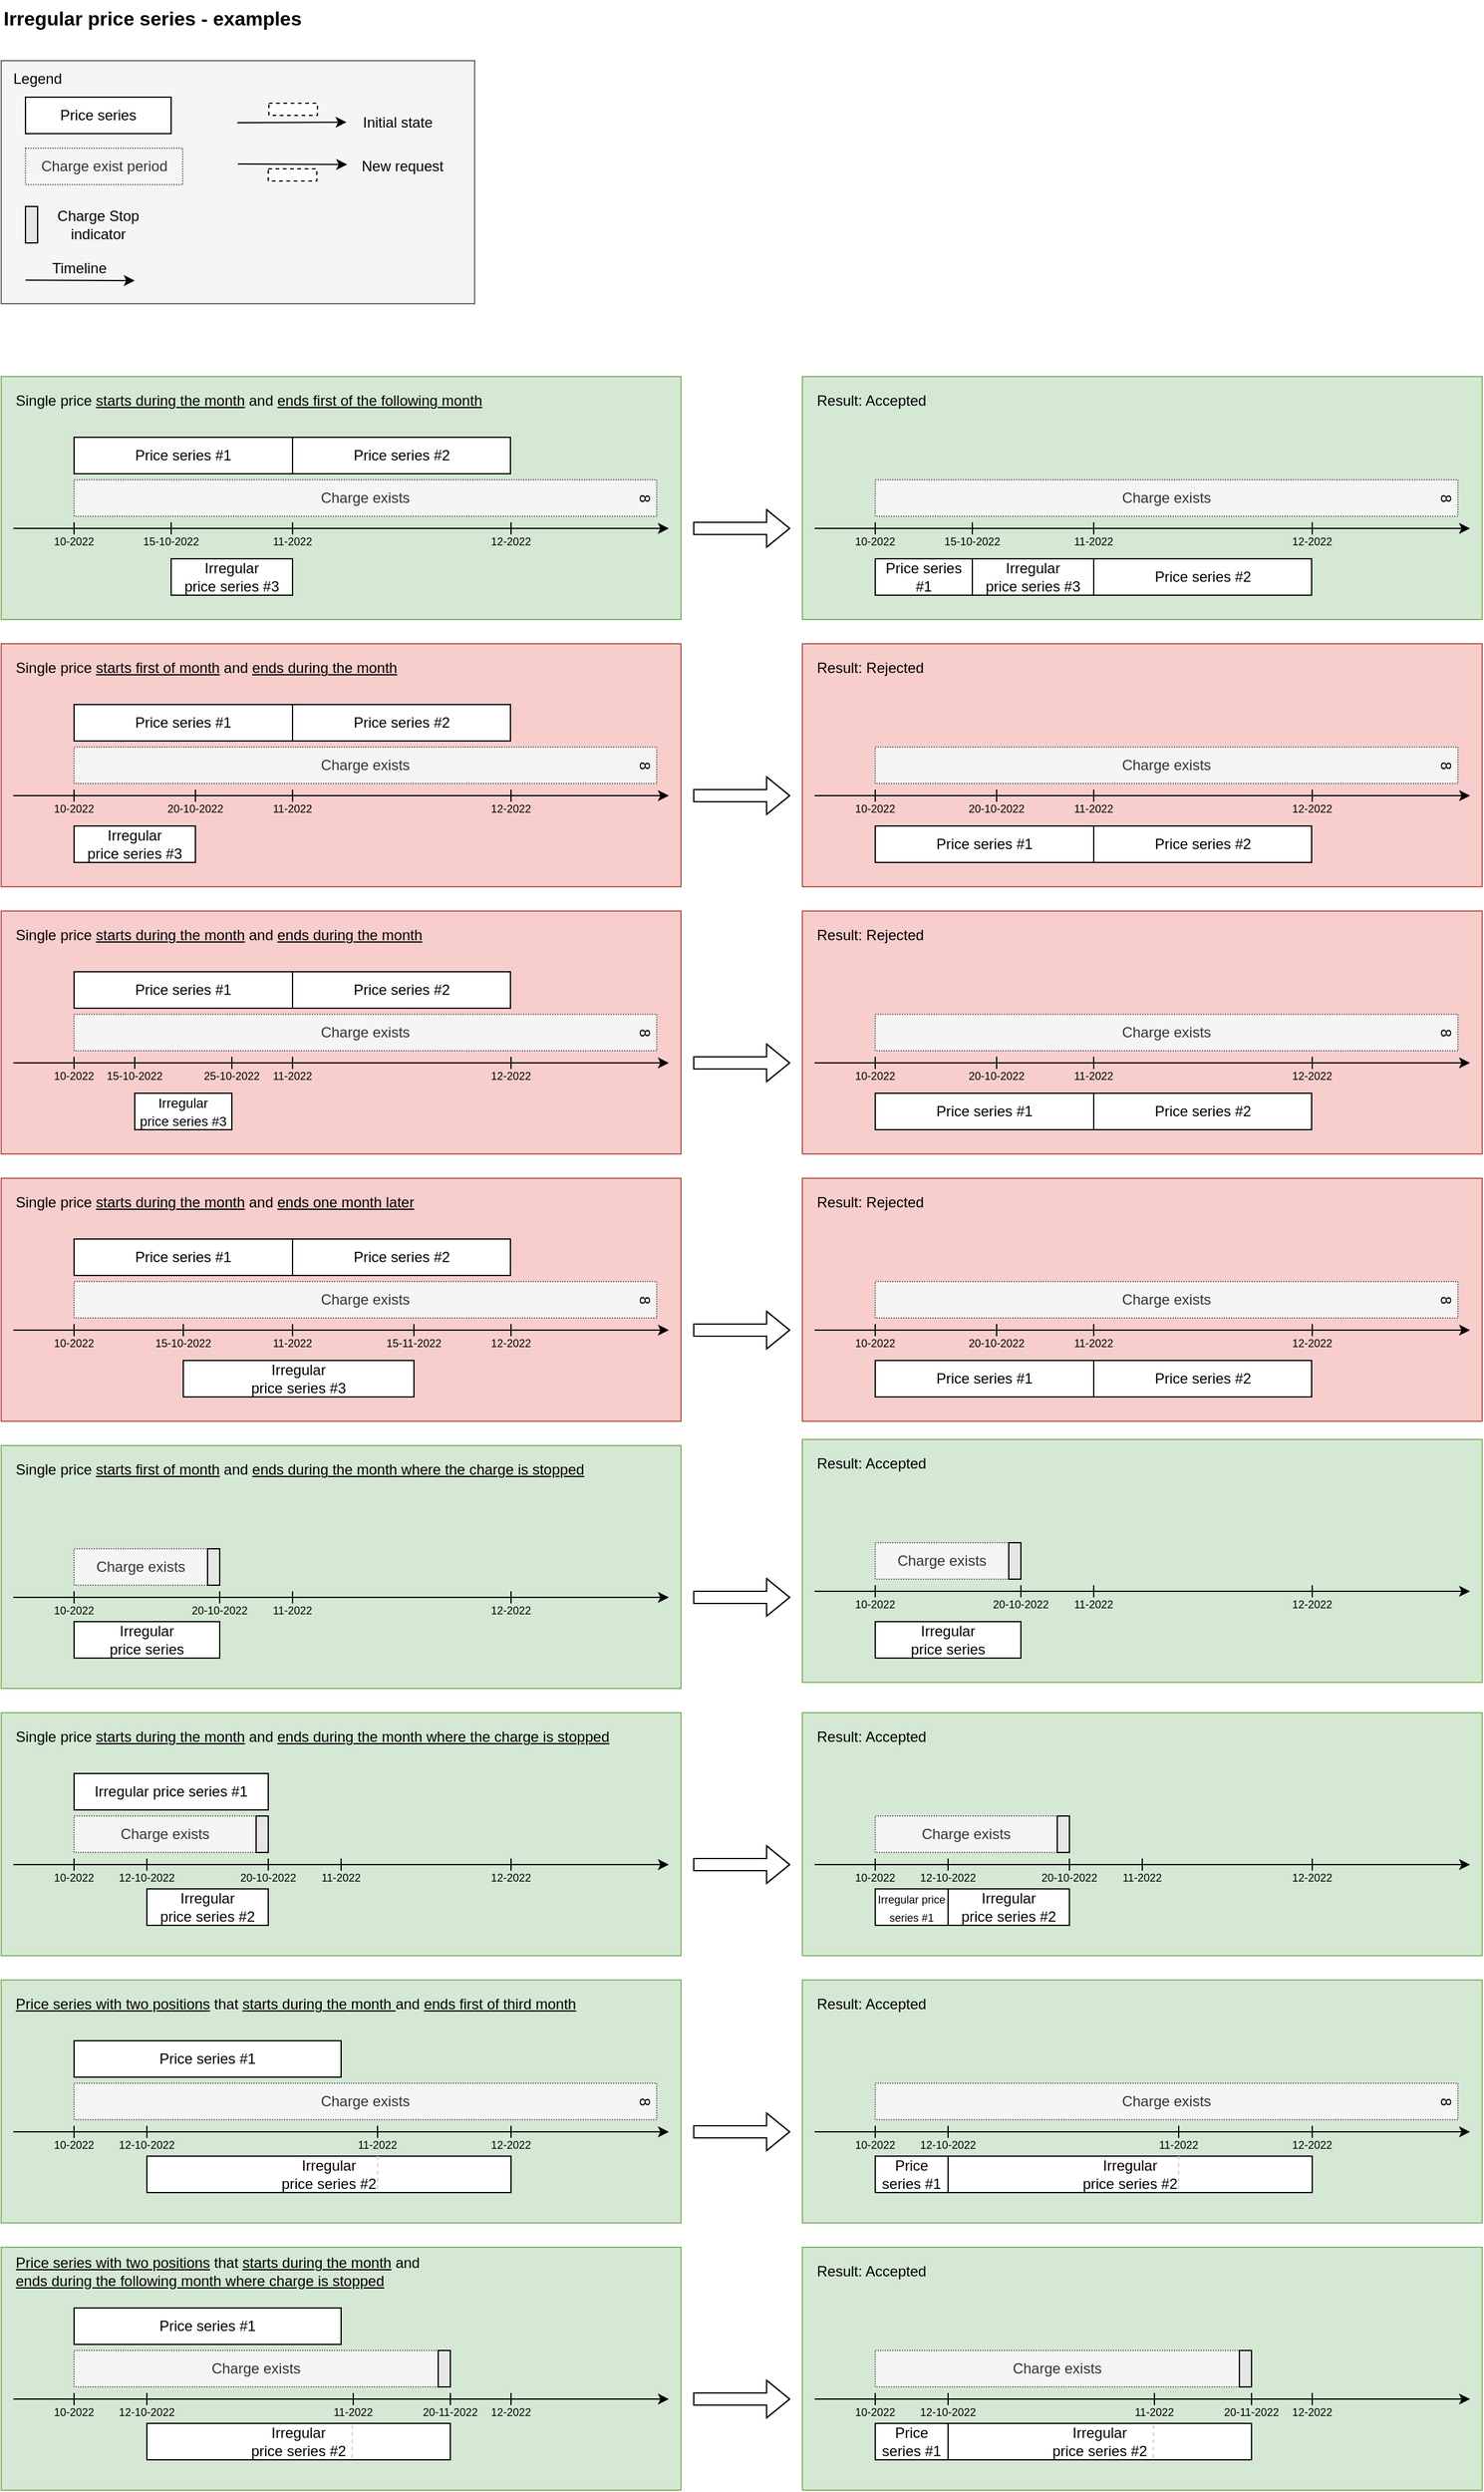 <mxfile version="20.2.3" type="device"><diagram id="vRTOCpOq6jbpssZ5dsq3" name="Page-1"><mxGraphModel dx="1692" dy="1102" grid="1" gridSize="10" guides="1" tooltips="1" connect="1" arrows="1" fold="1" page="1" pageScale="1" pageWidth="800" pageHeight="800" math="0" shadow="0"><root><mxCell id="0"/><mxCell id="1" parent="0"/><mxCell id="zPjjxxRWDZI-AqEC4qDC-1" value="Irregular price series - examples" style="text;html=1;align=left;verticalAlign=middle;resizable=0;points=[];autosize=1;strokeColor=none;fillColor=none;fontSize=16;fontStyle=1" parent="1" vertex="1"><mxGeometry x="40" y="30" width="270" height="30" as="geometry"/></mxCell><mxCell id="zPjjxxRWDZI-AqEC4qDC-210" value="" style="rounded=0;whiteSpace=wrap;html=1;fontSize=16;fillColor=#d5e8d4;strokeColor=#82b366;" parent="1" vertex="1"><mxGeometry x="40" y="340" width="560" height="200" as="geometry"/></mxCell><mxCell id="zPjjxxRWDZI-AqEC4qDC-211" value="" style="endArrow=classic;html=1;rounded=0;" parent="1" edge="1"><mxGeometry width="50" height="50" relative="1" as="geometry"><mxPoint x="50" y="465" as="sourcePoint"/><mxPoint x="590" y="465" as="targetPoint"/></mxGeometry></mxCell><mxCell id="zPjjxxRWDZI-AqEC4qDC-212" value="&lt;font style=&quot;font-size: 12px;&quot;&gt;Irregular&lt;br&gt;price series #3&lt;/font&gt;" style="rounded=0;whiteSpace=wrap;html=1;" parent="1" vertex="1"><mxGeometry x="180" y="490" width="100" height="30" as="geometry"/></mxCell><mxCell id="zPjjxxRWDZI-AqEC4qDC-213" value="&lt;div&gt;Single price &lt;u&gt;starts during the month&lt;/u&gt;&amp;nbsp;&lt;span style=&quot;background-color: initial;&quot;&gt;and &lt;u&gt;ends first of the following month&lt;/u&gt;&lt;/span&gt;&lt;/div&gt;" style="text;html=1;align=left;verticalAlign=middle;resizable=0;points=[];autosize=1;strokeColor=none;fillColor=none;" parent="1" vertex="1"><mxGeometry x="50" y="345" width="410" height="30" as="geometry"/></mxCell><mxCell id="zPjjxxRWDZI-AqEC4qDC-214" value="" style="shape=flexArrow;endArrow=classic;html=1;rounded=0;fontSize=12;" parent="1" edge="1"><mxGeometry width="50" height="50" relative="1" as="geometry"><mxPoint x="610" y="465" as="sourcePoint"/><mxPoint x="690" y="465" as="targetPoint"/><Array as="points"><mxPoint x="650" y="465"/></Array></mxGeometry></mxCell><mxCell id="zPjjxxRWDZI-AqEC4qDC-215" value="" style="group;dashed=1;dashPattern=1 4;" parent="1" vertex="1" connectable="0"><mxGeometry x="100" y="425" width="480" height="30" as="geometry"/></mxCell><mxCell id="zPjjxxRWDZI-AqEC4qDC-216" value="Charge exists" style="rounded=0;whiteSpace=wrap;html=1;fillColor=#f5f5f5;fontColor=#333333;strokeColor=#666666;strokeWidth=1;dashed=1;dashPattern=1 1;" parent="zPjjxxRWDZI-AqEC4qDC-215" vertex="1"><mxGeometry width="480" height="30" as="geometry"/></mxCell><mxCell id="zPjjxxRWDZI-AqEC4qDC-217" value="8" style="text;html=1;align=center;verticalAlign=middle;resizable=0;points=[];autosize=1;strokeColor=none;fillColor=none;rotation=90;" parent="zPjjxxRWDZI-AqEC4qDC-215" vertex="1"><mxGeometry x="460" y="5" width="20" height="20" as="geometry"/></mxCell><mxCell id="zPjjxxRWDZI-AqEC4qDC-218" value="Price series #1" style="rounded=0;whiteSpace=wrap;html=1;" parent="1" vertex="1"><mxGeometry x="100" y="390" width="180" height="30" as="geometry"/></mxCell><mxCell id="zPjjxxRWDZI-AqEC4qDC-219" value="" style="group" parent="1" vertex="1" connectable="0"><mxGeometry x="70" y="460" width="60" height="30" as="geometry"/></mxCell><mxCell id="zPjjxxRWDZI-AqEC4qDC-220" value="&lt;font style=&quot;font-size: 9px;&quot;&gt;10-2022&lt;/font&gt;" style="text;html=1;strokeColor=none;fillColor=none;align=center;verticalAlign=middle;whiteSpace=wrap;rounded=0;dashed=1;dashPattern=1 2;" parent="zPjjxxRWDZI-AqEC4qDC-219" vertex="1"><mxGeometry width="60" height="30" as="geometry"/></mxCell><mxCell id="zPjjxxRWDZI-AqEC4qDC-221" value="" style="endArrow=none;html=1;rounded=0;fontSize=9;" parent="zPjjxxRWDZI-AqEC4qDC-219" edge="1"><mxGeometry width="50" height="50" relative="1" as="geometry"><mxPoint x="30" y="10" as="sourcePoint"/><mxPoint x="30" as="targetPoint"/></mxGeometry></mxCell><mxCell id="zPjjxxRWDZI-AqEC4qDC-225" value="" style="group" parent="1" vertex="1" connectable="0"><mxGeometry x="430" y="460" width="60" height="30" as="geometry"/></mxCell><mxCell id="zPjjxxRWDZI-AqEC4qDC-226" value="&lt;font style=&quot;font-size: 9px;&quot;&gt;12-2022&lt;/font&gt;" style="text;html=1;strokeColor=none;fillColor=none;align=center;verticalAlign=middle;whiteSpace=wrap;rounded=0;dashed=1;dashPattern=1 2;" parent="zPjjxxRWDZI-AqEC4qDC-225" vertex="1"><mxGeometry width="60" height="30" as="geometry"/></mxCell><mxCell id="zPjjxxRWDZI-AqEC4qDC-227" value="" style="endArrow=none;html=1;rounded=0;fontSize=9;" parent="zPjjxxRWDZI-AqEC4qDC-225" edge="1"><mxGeometry width="50" height="50" relative="1" as="geometry"><mxPoint x="30" y="10" as="sourcePoint"/><mxPoint x="30" as="targetPoint"/></mxGeometry></mxCell><mxCell id="zPjjxxRWDZI-AqEC4qDC-245" value="" style="group" parent="1" vertex="1" connectable="0"><mxGeometry x="150" y="460" width="60" height="30" as="geometry"/></mxCell><mxCell id="zPjjxxRWDZI-AqEC4qDC-246" value="&lt;font style=&quot;font-size: 9px;&quot;&gt;15-10-2022&lt;/font&gt;" style="text;html=1;strokeColor=none;fillColor=none;align=center;verticalAlign=middle;whiteSpace=wrap;rounded=0;dashed=1;dashPattern=1 2;" parent="zPjjxxRWDZI-AqEC4qDC-245" vertex="1"><mxGeometry width="60" height="30" as="geometry"/></mxCell><mxCell id="zPjjxxRWDZI-AqEC4qDC-247" value="" style="endArrow=none;html=1;rounded=0;fontSize=9;" parent="zPjjxxRWDZI-AqEC4qDC-245" edge="1"><mxGeometry width="50" height="50" relative="1" as="geometry"><mxPoint x="30" y="10" as="sourcePoint"/><mxPoint x="30" as="targetPoint"/></mxGeometry></mxCell><mxCell id="3yYC1V34EFaH6O9MbvnK-139" value="Price series #2" style="rounded=0;whiteSpace=wrap;html=1;" parent="1" vertex="1"><mxGeometry x="280" y="390" width="179.5" height="30" as="geometry"/></mxCell><mxCell id="0klu8P9omZNR8opjw6r8-132" value="" style="rounded=0;whiteSpace=wrap;html=1;fillColor=#f5f5f5;fontColor=#333333;strokeColor=#666666;" vertex="1" parent="1"><mxGeometry x="40" y="80" width="390" height="200" as="geometry"/></mxCell><mxCell id="0klu8P9omZNR8opjw6r8-133" value="Price series" style="rounded=0;whiteSpace=wrap;html=1;" vertex="1" parent="1"><mxGeometry x="60" y="110" width="120" height="30" as="geometry"/></mxCell><mxCell id="0klu8P9omZNR8opjw6r8-134" value="Legend" style="text;html=1;strokeColor=none;fillColor=none;align=center;verticalAlign=middle;whiteSpace=wrap;rounded=0;" vertex="1" parent="1"><mxGeometry x="40" y="80" width="60" height="30" as="geometry"/></mxCell><mxCell id="0klu8P9omZNR8opjw6r8-135" value="" style="endArrow=classic;html=1;rounded=0;" edge="1" parent="1"><mxGeometry width="50" height="50" relative="1" as="geometry"><mxPoint x="234.5" y="131" as="sourcePoint"/><mxPoint x="324.5" y="130.59" as="targetPoint"/></mxGeometry></mxCell><mxCell id="0klu8P9omZNR8opjw6r8-136" value="" style="rounded=0;whiteSpace=wrap;html=1;dashed=1;" vertex="1" parent="1"><mxGeometry x="260.5" y="115" width="40" height="10" as="geometry"/></mxCell><mxCell id="0klu8P9omZNR8opjw6r8-137" value="Initial state" style="text;html=1;strokeColor=none;fillColor=none;align=left;verticalAlign=middle;whiteSpace=wrap;rounded=0;" vertex="1" parent="1"><mxGeometry x="335.5" y="116" width="80" height="30" as="geometry"/></mxCell><mxCell id="0klu8P9omZNR8opjw6r8-138" value="" style="endArrow=classic;html=1;rounded=0;" edge="1" parent="1"><mxGeometry width="50" height="50" relative="1" as="geometry"><mxPoint x="235" y="165" as="sourcePoint"/><mxPoint x="325.0" y="165.42" as="targetPoint"/></mxGeometry></mxCell><mxCell id="0klu8P9omZNR8opjw6r8-139" value="" style="rounded=0;whiteSpace=wrap;html=1;dashed=1;" vertex="1" parent="1"><mxGeometry x="260" y="169" width="40" height="10" as="geometry"/></mxCell><mxCell id="0klu8P9omZNR8opjw6r8-140" value="New request" style="text;html=1;strokeColor=none;fillColor=none;align=left;verticalAlign=middle;whiteSpace=wrap;rounded=0;" vertex="1" parent="1"><mxGeometry x="335" y="152" width="80" height="30" as="geometry"/></mxCell><mxCell id="0klu8P9omZNR8opjw6r8-141" value="" style="group" vertex="1" connectable="0" parent="1"><mxGeometry x="60" y="236" width="100" height="30" as="geometry"/></mxCell><mxCell id="0klu8P9omZNR8opjw6r8-142" value="" style="endArrow=classic;html=1;rounded=0;" edge="1" parent="0klu8P9omZNR8opjw6r8-141"><mxGeometry width="50" height="50" relative="1" as="geometry"><mxPoint y="24.58" as="sourcePoint"/><mxPoint x="90" y="25" as="targetPoint"/></mxGeometry></mxCell><mxCell id="0klu8P9omZNR8opjw6r8-143" value="Timeline" style="text;html=1;strokeColor=none;fillColor=none;align=left;verticalAlign=middle;whiteSpace=wrap;rounded=0;" vertex="1" parent="0klu8P9omZNR8opjw6r8-141"><mxGeometry x="20" width="80" height="30" as="geometry"/></mxCell><mxCell id="0klu8P9omZNR8opjw6r8-144" value="Charge exist period" style="rounded=0;whiteSpace=wrap;html=1;fillColor=#f5f5f5;fontColor=#333333;strokeColor=#666666;strokeWidth=1;dashed=1;dashPattern=1 1;" vertex="1" parent="1"><mxGeometry x="60" y="152" width="129.5" height="30" as="geometry"/></mxCell><mxCell id="0klu8P9omZNR8opjw6r8-145" value="" style="group" vertex="1" connectable="0" parent="1"><mxGeometry x="60" y="200" width="100" height="30" as="geometry"/></mxCell><mxCell id="0klu8P9omZNR8opjw6r8-146" value="" style="rounded=0;whiteSpace=wrap;html=1;fillColor=#E6E6E6;" vertex="1" parent="0klu8P9omZNR8opjw6r8-145"><mxGeometry width="10" height="30" as="geometry"/></mxCell><mxCell id="0klu8P9omZNR8opjw6r8-147" value="Charge Stop indicator" style="text;html=1;strokeColor=none;fillColor=none;align=center;verticalAlign=middle;whiteSpace=wrap;rounded=0;" vertex="1" parent="0klu8P9omZNR8opjw6r8-145"><mxGeometry x="20" width="80" height="30" as="geometry"/></mxCell><mxCell id="zPjjxxRWDZI-AqEC4qDC-224" value="" style="endArrow=none;html=1;rounded=0;fontSize=9;" parent="1" edge="1"><mxGeometry width="50" height="50" relative="1" as="geometry"><mxPoint x="280" y="470" as="sourcePoint"/><mxPoint x="280" y="460" as="targetPoint"/></mxGeometry></mxCell><mxCell id="zPjjxxRWDZI-AqEC4qDC-223" value="&lt;font style=&quot;font-size: 9px;&quot;&gt;11-2022&lt;/font&gt;" style="text;html=1;strokeColor=none;fillColor=none;align=center;verticalAlign=middle;whiteSpace=wrap;rounded=0;dashed=1;dashPattern=1 2;" parent="1" vertex="1"><mxGeometry x="250" y="460" width="60" height="30" as="geometry"/></mxCell><mxCell id="0klu8P9omZNR8opjw6r8-153" value="" style="rounded=0;whiteSpace=wrap;html=1;fontSize=16;fillColor=#d5e8d4;strokeColor=#82b366;" vertex="1" parent="1"><mxGeometry x="700" y="340" width="560" height="200" as="geometry"/></mxCell><mxCell id="0klu8P9omZNR8opjw6r8-154" value="" style="endArrow=classic;html=1;rounded=0;" edge="1" parent="1"><mxGeometry width="50" height="50" relative="1" as="geometry"><mxPoint x="710" y="465" as="sourcePoint"/><mxPoint x="1250" y="465" as="targetPoint"/></mxGeometry></mxCell><mxCell id="0klu8P9omZNR8opjw6r8-155" value="&lt;font style=&quot;font-size: 12px;&quot;&gt;Irregular&lt;br&gt;price series #3&lt;/font&gt;" style="rounded=0;whiteSpace=wrap;html=1;" vertex="1" parent="1"><mxGeometry x="840" y="490" width="100" height="30" as="geometry"/></mxCell><mxCell id="0klu8P9omZNR8opjw6r8-156" value="&lt;div&gt;Result: Accepted&lt;/div&gt;" style="text;html=1;align=left;verticalAlign=middle;resizable=0;points=[];autosize=1;strokeColor=none;fillColor=none;" vertex="1" parent="1"><mxGeometry x="710" y="345" width="110" height="30" as="geometry"/></mxCell><mxCell id="0klu8P9omZNR8opjw6r8-157" value="" style="group;dashed=1;dashPattern=1 4;" vertex="1" connectable="0" parent="1"><mxGeometry x="760" y="425" width="480" height="30" as="geometry"/></mxCell><mxCell id="0klu8P9omZNR8opjw6r8-158" value="Charge exists" style="rounded=0;whiteSpace=wrap;html=1;fillColor=#f5f5f5;fontColor=#333333;strokeColor=#666666;strokeWidth=1;dashed=1;dashPattern=1 1;" vertex="1" parent="0klu8P9omZNR8opjw6r8-157"><mxGeometry width="480" height="30" as="geometry"/></mxCell><mxCell id="0klu8P9omZNR8opjw6r8-159" value="8" style="text;html=1;align=center;verticalAlign=middle;resizable=0;points=[];autosize=1;strokeColor=none;fillColor=none;rotation=90;" vertex="1" parent="0klu8P9omZNR8opjw6r8-157"><mxGeometry x="460" y="5" width="20" height="20" as="geometry"/></mxCell><mxCell id="0klu8P9omZNR8opjw6r8-160" value="Price series #1" style="rounded=0;whiteSpace=wrap;html=1;" vertex="1" parent="1"><mxGeometry x="760" y="490" width="80" height="30" as="geometry"/></mxCell><mxCell id="0klu8P9omZNR8opjw6r8-161" value="" style="group" vertex="1" connectable="0" parent="1"><mxGeometry x="730" y="460" width="60" height="30" as="geometry"/></mxCell><mxCell id="0klu8P9omZNR8opjw6r8-162" value="&lt;font style=&quot;font-size: 9px;&quot;&gt;10-2022&lt;/font&gt;" style="text;html=1;strokeColor=none;fillColor=none;align=center;verticalAlign=middle;whiteSpace=wrap;rounded=0;dashed=1;dashPattern=1 2;" vertex="1" parent="0klu8P9omZNR8opjw6r8-161"><mxGeometry width="60" height="30" as="geometry"/></mxCell><mxCell id="0klu8P9omZNR8opjw6r8-163" value="" style="endArrow=none;html=1;rounded=0;fontSize=9;" edge="1" parent="0klu8P9omZNR8opjw6r8-161"><mxGeometry width="50" height="50" relative="1" as="geometry"><mxPoint x="30" y="10" as="sourcePoint"/><mxPoint x="30" as="targetPoint"/></mxGeometry></mxCell><mxCell id="0klu8P9omZNR8opjw6r8-164" value="" style="group" vertex="1" connectable="0" parent="1"><mxGeometry x="1090" y="460" width="60" height="30" as="geometry"/></mxCell><mxCell id="0klu8P9omZNR8opjw6r8-165" value="&lt;font style=&quot;font-size: 9px;&quot;&gt;12-2022&lt;/font&gt;" style="text;html=1;strokeColor=none;fillColor=none;align=center;verticalAlign=middle;whiteSpace=wrap;rounded=0;dashed=1;dashPattern=1 2;" vertex="1" parent="0klu8P9omZNR8opjw6r8-164"><mxGeometry width="60" height="30" as="geometry"/></mxCell><mxCell id="0klu8P9omZNR8opjw6r8-166" value="" style="endArrow=none;html=1;rounded=0;fontSize=9;" edge="1" parent="0klu8P9omZNR8opjw6r8-164"><mxGeometry width="50" height="50" relative="1" as="geometry"><mxPoint x="30" y="10" as="sourcePoint"/><mxPoint x="30" as="targetPoint"/></mxGeometry></mxCell><mxCell id="0klu8P9omZNR8opjw6r8-167" value="" style="group" vertex="1" connectable="0" parent="1"><mxGeometry x="810" y="460" width="60" height="30" as="geometry"/></mxCell><mxCell id="0klu8P9omZNR8opjw6r8-168" value="&lt;font style=&quot;font-size: 9px;&quot;&gt;15-10-2022&lt;/font&gt;" style="text;html=1;strokeColor=none;fillColor=none;align=center;verticalAlign=middle;whiteSpace=wrap;rounded=0;dashed=1;dashPattern=1 2;" vertex="1" parent="0klu8P9omZNR8opjw6r8-167"><mxGeometry width="60" height="30" as="geometry"/></mxCell><mxCell id="0klu8P9omZNR8opjw6r8-169" value="" style="endArrow=none;html=1;rounded=0;fontSize=9;" edge="1" parent="0klu8P9omZNR8opjw6r8-167"><mxGeometry width="50" height="50" relative="1" as="geometry"><mxPoint x="30" y="10" as="sourcePoint"/><mxPoint x="30" as="targetPoint"/></mxGeometry></mxCell><mxCell id="0klu8P9omZNR8opjw6r8-170" value="Price series #2" style="rounded=0;whiteSpace=wrap;html=1;" vertex="1" parent="1"><mxGeometry x="940" y="490" width="179.5" height="30" as="geometry"/></mxCell><mxCell id="0klu8P9omZNR8opjw6r8-171" value="" style="endArrow=none;html=1;rounded=0;fontSize=9;" edge="1" parent="1"><mxGeometry width="50" height="50" relative="1" as="geometry"><mxPoint x="940" y="470" as="sourcePoint"/><mxPoint x="940" y="460" as="targetPoint"/></mxGeometry></mxCell><mxCell id="0klu8P9omZNR8opjw6r8-172" value="&lt;font style=&quot;font-size: 9px;&quot;&gt;11-2022&lt;/font&gt;" style="text;html=1;strokeColor=none;fillColor=none;align=center;verticalAlign=middle;whiteSpace=wrap;rounded=0;dashed=1;dashPattern=1 2;" vertex="1" parent="1"><mxGeometry x="910" y="460" width="60" height="30" as="geometry"/></mxCell><mxCell id="0klu8P9omZNR8opjw6r8-173" value="" style="rounded=0;whiteSpace=wrap;html=1;fontSize=16;fillColor=#f8cecc;strokeColor=#b85450;" vertex="1" parent="1"><mxGeometry x="40" y="560" width="560" height="200" as="geometry"/></mxCell><mxCell id="0klu8P9omZNR8opjw6r8-174" value="" style="endArrow=classic;html=1;rounded=0;" edge="1" parent="1"><mxGeometry width="50" height="50" relative="1" as="geometry"><mxPoint x="50" y="685.0" as="sourcePoint"/><mxPoint x="590" y="685.0" as="targetPoint"/></mxGeometry></mxCell><mxCell id="0klu8P9omZNR8opjw6r8-175" value="&lt;font style=&quot;font-size: 12px;&quot;&gt;Irregular&lt;br&gt;price series #3&lt;/font&gt;" style="rounded=0;whiteSpace=wrap;html=1;" vertex="1" parent="1"><mxGeometry x="100" y="710" width="100" height="30" as="geometry"/></mxCell><mxCell id="0klu8P9omZNR8opjw6r8-176" value="&lt;div&gt;Single price &lt;u&gt;starts first of month&lt;/u&gt;&amp;nbsp;&lt;span style=&quot;background-color: initial;&quot;&gt;and &lt;u&gt;ends during the month&lt;/u&gt;&lt;/span&gt;&lt;/div&gt;" style="text;html=1;align=left;verticalAlign=middle;resizable=0;points=[];autosize=1;strokeColor=none;fillColor=none;" vertex="1" parent="1"><mxGeometry x="50" y="565" width="340" height="30" as="geometry"/></mxCell><mxCell id="0klu8P9omZNR8opjw6r8-177" value="" style="shape=flexArrow;endArrow=classic;html=1;rounded=0;fontSize=12;" edge="1" parent="1"><mxGeometry width="50" height="50" relative="1" as="geometry"><mxPoint x="610" y="685.0" as="sourcePoint"/><mxPoint x="690" y="685.0" as="targetPoint"/><Array as="points"><mxPoint x="650" y="685"/></Array></mxGeometry></mxCell><mxCell id="0klu8P9omZNR8opjw6r8-178" value="" style="group;dashed=1;dashPattern=1 4;" vertex="1" connectable="0" parent="1"><mxGeometry x="100" y="645" width="480" height="30" as="geometry"/></mxCell><mxCell id="0klu8P9omZNR8opjw6r8-179" value="Charge exists" style="rounded=0;whiteSpace=wrap;html=1;fillColor=#f5f5f5;fontColor=#333333;strokeColor=#666666;strokeWidth=1;dashed=1;dashPattern=1 1;" vertex="1" parent="0klu8P9omZNR8opjw6r8-178"><mxGeometry width="480" height="30" as="geometry"/></mxCell><mxCell id="0klu8P9omZNR8opjw6r8-180" value="8" style="text;html=1;align=center;verticalAlign=middle;resizable=0;points=[];autosize=1;strokeColor=none;fillColor=none;rotation=90;" vertex="1" parent="0klu8P9omZNR8opjw6r8-178"><mxGeometry x="460" y="5" width="20" height="20" as="geometry"/></mxCell><mxCell id="0klu8P9omZNR8opjw6r8-181" value="Price series #1" style="rounded=0;whiteSpace=wrap;html=1;" vertex="1" parent="1"><mxGeometry x="100" y="610" width="180" height="30" as="geometry"/></mxCell><mxCell id="0klu8P9omZNR8opjw6r8-182" value="" style="group" vertex="1" connectable="0" parent="1"><mxGeometry x="70" y="680" width="60" height="30" as="geometry"/></mxCell><mxCell id="0klu8P9omZNR8opjw6r8-183" value="&lt;font style=&quot;font-size: 9px;&quot;&gt;10-2022&lt;/font&gt;" style="text;html=1;strokeColor=none;fillColor=none;align=center;verticalAlign=middle;whiteSpace=wrap;rounded=0;dashed=1;dashPattern=1 2;" vertex="1" parent="0klu8P9omZNR8opjw6r8-182"><mxGeometry width="60" height="30" as="geometry"/></mxCell><mxCell id="0klu8P9omZNR8opjw6r8-184" value="" style="endArrow=none;html=1;rounded=0;fontSize=9;" edge="1" parent="0klu8P9omZNR8opjw6r8-182"><mxGeometry width="50" height="50" relative="1" as="geometry"><mxPoint x="30" y="10" as="sourcePoint"/><mxPoint x="30" as="targetPoint"/></mxGeometry></mxCell><mxCell id="0klu8P9omZNR8opjw6r8-185" value="" style="group" vertex="1" connectable="0" parent="1"><mxGeometry x="430" y="680" width="60" height="30" as="geometry"/></mxCell><mxCell id="0klu8P9omZNR8opjw6r8-186" value="&lt;font style=&quot;font-size: 9px;&quot;&gt;12-2022&lt;/font&gt;" style="text;html=1;strokeColor=none;fillColor=none;align=center;verticalAlign=middle;whiteSpace=wrap;rounded=0;dashed=1;dashPattern=1 2;" vertex="1" parent="0klu8P9omZNR8opjw6r8-185"><mxGeometry width="60" height="30" as="geometry"/></mxCell><mxCell id="0klu8P9omZNR8opjw6r8-187" value="" style="endArrow=none;html=1;rounded=0;fontSize=9;" edge="1" parent="0klu8P9omZNR8opjw6r8-185"><mxGeometry width="50" height="50" relative="1" as="geometry"><mxPoint x="30" y="10" as="sourcePoint"/><mxPoint x="30" as="targetPoint"/></mxGeometry></mxCell><mxCell id="0klu8P9omZNR8opjw6r8-188" value="" style="group" vertex="1" connectable="0" parent="1"><mxGeometry x="170" y="680" width="60" height="30" as="geometry"/></mxCell><mxCell id="0klu8P9omZNR8opjw6r8-189" value="&lt;font style=&quot;font-size: 9px;&quot;&gt;20-10-2022&lt;/font&gt;" style="text;html=1;strokeColor=none;fillColor=none;align=center;verticalAlign=middle;whiteSpace=wrap;rounded=0;dashed=1;dashPattern=1 2;" vertex="1" parent="0klu8P9omZNR8opjw6r8-188"><mxGeometry width="60" height="30" as="geometry"/></mxCell><mxCell id="0klu8P9omZNR8opjw6r8-190" value="" style="endArrow=none;html=1;rounded=0;fontSize=9;" edge="1" parent="0klu8P9omZNR8opjw6r8-188"><mxGeometry width="50" height="50" relative="1" as="geometry"><mxPoint x="30" y="10" as="sourcePoint"/><mxPoint x="30" as="targetPoint"/></mxGeometry></mxCell><mxCell id="0klu8P9omZNR8opjw6r8-191" value="Price series #2" style="rounded=0;whiteSpace=wrap;html=1;" vertex="1" parent="1"><mxGeometry x="280" y="610" width="179.5" height="30" as="geometry"/></mxCell><mxCell id="0klu8P9omZNR8opjw6r8-192" value="" style="endArrow=none;html=1;rounded=0;fontSize=9;" edge="1" parent="1"><mxGeometry width="50" height="50" relative="1" as="geometry"><mxPoint x="280" y="690.0" as="sourcePoint"/><mxPoint x="280" y="680.0" as="targetPoint"/></mxGeometry></mxCell><mxCell id="0klu8P9omZNR8opjw6r8-193" value="&lt;font style=&quot;font-size: 9px;&quot;&gt;11-2022&lt;/font&gt;" style="text;html=1;strokeColor=none;fillColor=none;align=center;verticalAlign=middle;whiteSpace=wrap;rounded=0;dashed=1;dashPattern=1 2;" vertex="1" parent="1"><mxGeometry x="250" y="680" width="60" height="30" as="geometry"/></mxCell><mxCell id="0klu8P9omZNR8opjw6r8-194" value="" style="rounded=0;whiteSpace=wrap;html=1;fontSize=16;fillColor=#f8cecc;strokeColor=#b85450;" vertex="1" parent="1"><mxGeometry x="700" y="560" width="560" height="200" as="geometry"/></mxCell><mxCell id="0klu8P9omZNR8opjw6r8-195" value="" style="endArrow=classic;html=1;rounded=0;" edge="1" parent="1"><mxGeometry width="50" height="50" relative="1" as="geometry"><mxPoint x="710" y="685.0" as="sourcePoint"/><mxPoint x="1250" y="685.0" as="targetPoint"/></mxGeometry></mxCell><mxCell id="0klu8P9omZNR8opjw6r8-197" value="&lt;div&gt;Result: Rejected&lt;/div&gt;" style="text;html=1;align=left;verticalAlign=middle;resizable=0;points=[];autosize=1;strokeColor=none;fillColor=none;" vertex="1" parent="1"><mxGeometry x="710" y="565" width="110" height="30" as="geometry"/></mxCell><mxCell id="0klu8P9omZNR8opjw6r8-198" value="" style="group;dashed=1;dashPattern=1 4;" vertex="1" connectable="0" parent="1"><mxGeometry x="760" y="645" width="480" height="30" as="geometry"/></mxCell><mxCell id="0klu8P9omZNR8opjw6r8-199" value="Charge exists" style="rounded=0;whiteSpace=wrap;html=1;fillColor=#f5f5f5;fontColor=#333333;strokeColor=#666666;strokeWidth=1;dashed=1;dashPattern=1 1;" vertex="1" parent="0klu8P9omZNR8opjw6r8-198"><mxGeometry width="480" height="30" as="geometry"/></mxCell><mxCell id="0klu8P9omZNR8opjw6r8-200" value="8" style="text;html=1;align=center;verticalAlign=middle;resizable=0;points=[];autosize=1;strokeColor=none;fillColor=none;rotation=90;" vertex="1" parent="0klu8P9omZNR8opjw6r8-198"><mxGeometry x="460" y="5" width="20" height="20" as="geometry"/></mxCell><mxCell id="0klu8P9omZNR8opjw6r8-201" value="Price series #1" style="rounded=0;whiteSpace=wrap;html=1;" vertex="1" parent="1"><mxGeometry x="760" y="710" width="180" height="30" as="geometry"/></mxCell><mxCell id="0klu8P9omZNR8opjw6r8-202" value="" style="group" vertex="1" connectable="0" parent="1"><mxGeometry x="730" y="680" width="60" height="30" as="geometry"/></mxCell><mxCell id="0klu8P9omZNR8opjw6r8-203" value="&lt;font style=&quot;font-size: 9px;&quot;&gt;10-2022&lt;/font&gt;" style="text;html=1;strokeColor=none;fillColor=none;align=center;verticalAlign=middle;whiteSpace=wrap;rounded=0;dashed=1;dashPattern=1 2;" vertex="1" parent="0klu8P9omZNR8opjw6r8-202"><mxGeometry width="60" height="30" as="geometry"/></mxCell><mxCell id="0klu8P9omZNR8opjw6r8-204" value="" style="endArrow=none;html=1;rounded=0;fontSize=9;" edge="1" parent="0klu8P9omZNR8opjw6r8-202"><mxGeometry width="50" height="50" relative="1" as="geometry"><mxPoint x="30" y="10" as="sourcePoint"/><mxPoint x="30" as="targetPoint"/></mxGeometry></mxCell><mxCell id="0klu8P9omZNR8opjw6r8-205" value="" style="group" vertex="1" connectable="0" parent="1"><mxGeometry x="1090" y="680" width="60" height="30" as="geometry"/></mxCell><mxCell id="0klu8P9omZNR8opjw6r8-206" value="&lt;font style=&quot;font-size: 9px;&quot;&gt;12-2022&lt;/font&gt;" style="text;html=1;strokeColor=none;fillColor=none;align=center;verticalAlign=middle;whiteSpace=wrap;rounded=0;dashed=1;dashPattern=1 2;" vertex="1" parent="0klu8P9omZNR8opjw6r8-205"><mxGeometry width="60" height="30" as="geometry"/></mxCell><mxCell id="0klu8P9omZNR8opjw6r8-207" value="" style="endArrow=none;html=1;rounded=0;fontSize=9;" edge="1" parent="0klu8P9omZNR8opjw6r8-205"><mxGeometry width="50" height="50" relative="1" as="geometry"><mxPoint x="30" y="10" as="sourcePoint"/><mxPoint x="30" as="targetPoint"/></mxGeometry></mxCell><mxCell id="0klu8P9omZNR8opjw6r8-208" value="" style="group" vertex="1" connectable="0" parent="1"><mxGeometry x="830" y="680" width="60" height="30" as="geometry"/></mxCell><mxCell id="0klu8P9omZNR8opjw6r8-209" value="&lt;font style=&quot;font-size: 9px;&quot;&gt;20-10-2022&lt;/font&gt;" style="text;html=1;strokeColor=none;fillColor=none;align=center;verticalAlign=middle;whiteSpace=wrap;rounded=0;dashed=1;dashPattern=1 2;" vertex="1" parent="0klu8P9omZNR8opjw6r8-208"><mxGeometry width="60" height="30" as="geometry"/></mxCell><mxCell id="0klu8P9omZNR8opjw6r8-210" value="" style="endArrow=none;html=1;rounded=0;fontSize=9;" edge="1" parent="0klu8P9omZNR8opjw6r8-208"><mxGeometry width="50" height="50" relative="1" as="geometry"><mxPoint x="30" y="10" as="sourcePoint"/><mxPoint x="30" as="targetPoint"/></mxGeometry></mxCell><mxCell id="0klu8P9omZNR8opjw6r8-211" value="Price series #2" style="rounded=0;whiteSpace=wrap;html=1;" vertex="1" parent="1"><mxGeometry x="940" y="710" width="179.5" height="30" as="geometry"/></mxCell><mxCell id="0klu8P9omZNR8opjw6r8-212" value="" style="endArrow=none;html=1;rounded=0;fontSize=9;" edge="1" parent="1"><mxGeometry width="50" height="50" relative="1" as="geometry"><mxPoint x="940" y="690.0" as="sourcePoint"/><mxPoint x="940" y="680.0" as="targetPoint"/></mxGeometry></mxCell><mxCell id="0klu8P9omZNR8opjw6r8-213" value="&lt;font style=&quot;font-size: 9px;&quot;&gt;11-2022&lt;/font&gt;" style="text;html=1;strokeColor=none;fillColor=none;align=center;verticalAlign=middle;whiteSpace=wrap;rounded=0;dashed=1;dashPattern=1 2;" vertex="1" parent="1"><mxGeometry x="910" y="680" width="60" height="30" as="geometry"/></mxCell><mxCell id="0klu8P9omZNR8opjw6r8-254" value="" style="rounded=0;whiteSpace=wrap;html=1;fontSize=16;fillColor=#f8cecc;strokeColor=#b85450;" vertex="1" parent="1"><mxGeometry x="40" y="780" width="560" height="200" as="geometry"/></mxCell><mxCell id="0klu8P9omZNR8opjw6r8-255" value="" style="endArrow=classic;html=1;rounded=0;" edge="1" parent="1"><mxGeometry width="50" height="50" relative="1" as="geometry"><mxPoint x="50" y="905.0" as="sourcePoint"/><mxPoint x="590" y="905.0" as="targetPoint"/></mxGeometry></mxCell><mxCell id="0klu8P9omZNR8opjw6r8-256" value="&lt;font style=&quot;font-size: 11px;&quot;&gt;Irregular&lt;br&gt;price series #3&lt;/font&gt;" style="rounded=0;whiteSpace=wrap;html=1;" vertex="1" parent="1"><mxGeometry x="150" y="930" width="80" height="30" as="geometry"/></mxCell><mxCell id="0klu8P9omZNR8opjw6r8-257" value="&lt;div&gt;Single price &lt;u&gt;starts during the month&lt;/u&gt;&amp;nbsp;&lt;span style=&quot;background-color: initial;&quot;&gt;and &lt;u&gt;ends during the month&lt;/u&gt;&lt;/span&gt;&lt;/div&gt;" style="text;html=1;align=left;verticalAlign=middle;resizable=0;points=[];autosize=1;strokeColor=none;fillColor=none;" vertex="1" parent="1"><mxGeometry x="50" y="785" width="360" height="30" as="geometry"/></mxCell><mxCell id="0klu8P9omZNR8opjw6r8-258" value="" style="shape=flexArrow;endArrow=classic;html=1;rounded=0;fontSize=12;" edge="1" parent="1"><mxGeometry width="50" height="50" relative="1" as="geometry"><mxPoint x="610" y="905.0" as="sourcePoint"/><mxPoint x="690" y="905.0" as="targetPoint"/><Array as="points"><mxPoint x="650" y="905"/></Array></mxGeometry></mxCell><mxCell id="0klu8P9omZNR8opjw6r8-259" value="" style="group;dashed=1;dashPattern=1 4;" vertex="1" connectable="0" parent="1"><mxGeometry x="100" y="865" width="480" height="30" as="geometry"/></mxCell><mxCell id="0klu8P9omZNR8opjw6r8-260" value="Charge exists" style="rounded=0;whiteSpace=wrap;html=1;fillColor=#f5f5f5;fontColor=#333333;strokeColor=#666666;strokeWidth=1;dashed=1;dashPattern=1 1;" vertex="1" parent="0klu8P9omZNR8opjw6r8-259"><mxGeometry width="480" height="30" as="geometry"/></mxCell><mxCell id="0klu8P9omZNR8opjw6r8-261" value="8" style="text;html=1;align=center;verticalAlign=middle;resizable=0;points=[];autosize=1;strokeColor=none;fillColor=none;rotation=90;" vertex="1" parent="0klu8P9omZNR8opjw6r8-259"><mxGeometry x="460" y="5" width="20" height="20" as="geometry"/></mxCell><mxCell id="0klu8P9omZNR8opjw6r8-262" value="Price series #1" style="rounded=0;whiteSpace=wrap;html=1;" vertex="1" parent="1"><mxGeometry x="100" y="830" width="180" height="30" as="geometry"/></mxCell><mxCell id="0klu8P9omZNR8opjw6r8-263" value="" style="group" vertex="1" connectable="0" parent="1"><mxGeometry x="70" y="900" width="60" height="30" as="geometry"/></mxCell><mxCell id="0klu8P9omZNR8opjw6r8-264" value="&lt;font style=&quot;font-size: 9px;&quot;&gt;10-2022&lt;/font&gt;" style="text;html=1;strokeColor=none;fillColor=none;align=center;verticalAlign=middle;whiteSpace=wrap;rounded=0;dashed=1;dashPattern=1 2;" vertex="1" parent="0klu8P9omZNR8opjw6r8-263"><mxGeometry width="60" height="30" as="geometry"/></mxCell><mxCell id="0klu8P9omZNR8opjw6r8-265" value="" style="endArrow=none;html=1;rounded=0;fontSize=9;" edge="1" parent="0klu8P9omZNR8opjw6r8-263"><mxGeometry width="50" height="50" relative="1" as="geometry"><mxPoint x="30" y="10" as="sourcePoint"/><mxPoint x="30" as="targetPoint"/></mxGeometry></mxCell><mxCell id="0klu8P9omZNR8opjw6r8-266" value="" style="group" vertex="1" connectable="0" parent="1"><mxGeometry x="430" y="900" width="60" height="30" as="geometry"/></mxCell><mxCell id="0klu8P9omZNR8opjw6r8-267" value="&lt;font style=&quot;font-size: 9px;&quot;&gt;12-2022&lt;/font&gt;" style="text;html=1;strokeColor=none;fillColor=none;align=center;verticalAlign=middle;whiteSpace=wrap;rounded=0;dashed=1;dashPattern=1 2;" vertex="1" parent="0klu8P9omZNR8opjw6r8-266"><mxGeometry width="60" height="30" as="geometry"/></mxCell><mxCell id="0klu8P9omZNR8opjw6r8-268" value="" style="endArrow=none;html=1;rounded=0;fontSize=9;" edge="1" parent="0klu8P9omZNR8opjw6r8-266"><mxGeometry width="50" height="50" relative="1" as="geometry"><mxPoint x="30" y="10" as="sourcePoint"/><mxPoint x="30" as="targetPoint"/></mxGeometry></mxCell><mxCell id="0klu8P9omZNR8opjw6r8-269" value="" style="group" vertex="1" connectable="0" parent="1"><mxGeometry x="200" y="900" width="60" height="30" as="geometry"/></mxCell><mxCell id="0klu8P9omZNR8opjw6r8-270" value="&lt;font style=&quot;font-size: 9px;&quot;&gt;25-10-2022&lt;/font&gt;" style="text;html=1;strokeColor=none;fillColor=none;align=center;verticalAlign=middle;whiteSpace=wrap;rounded=0;dashed=1;dashPattern=1 2;" vertex="1" parent="0klu8P9omZNR8opjw6r8-269"><mxGeometry width="60" height="30" as="geometry"/></mxCell><mxCell id="0klu8P9omZNR8opjw6r8-271" value="" style="endArrow=none;html=1;rounded=0;fontSize=9;" edge="1" parent="0klu8P9omZNR8opjw6r8-269"><mxGeometry width="50" height="50" relative="1" as="geometry"><mxPoint x="30" y="10" as="sourcePoint"/><mxPoint x="30" as="targetPoint"/></mxGeometry></mxCell><mxCell id="0klu8P9omZNR8opjw6r8-272" value="Price series #2" style="rounded=0;whiteSpace=wrap;html=1;" vertex="1" parent="1"><mxGeometry x="280" y="830" width="179.5" height="30" as="geometry"/></mxCell><mxCell id="0klu8P9omZNR8opjw6r8-273" value="" style="endArrow=none;html=1;rounded=0;fontSize=9;" edge="1" parent="1"><mxGeometry width="50" height="50" relative="1" as="geometry"><mxPoint x="280" y="910.0" as="sourcePoint"/><mxPoint x="280" y="900.0" as="targetPoint"/></mxGeometry></mxCell><mxCell id="0klu8P9omZNR8opjw6r8-274" value="&lt;font style=&quot;font-size: 9px;&quot;&gt;11-2022&lt;/font&gt;" style="text;html=1;strokeColor=none;fillColor=none;align=center;verticalAlign=middle;whiteSpace=wrap;rounded=0;dashed=1;dashPattern=1 2;" vertex="1" parent="1"><mxGeometry x="250" y="900" width="60" height="30" as="geometry"/></mxCell><mxCell id="0klu8P9omZNR8opjw6r8-275" value="" style="rounded=0;whiteSpace=wrap;html=1;fontSize=16;fillColor=#f8cecc;strokeColor=#b85450;" vertex="1" parent="1"><mxGeometry x="700" y="780" width="560" height="200" as="geometry"/></mxCell><mxCell id="0klu8P9omZNR8opjw6r8-276" value="" style="endArrow=classic;html=1;rounded=0;" edge="1" parent="1"><mxGeometry width="50" height="50" relative="1" as="geometry"><mxPoint x="710" y="905.0" as="sourcePoint"/><mxPoint x="1250" y="905.0" as="targetPoint"/></mxGeometry></mxCell><mxCell id="0klu8P9omZNR8opjw6r8-277" value="&lt;div&gt;Result: Rejected&lt;/div&gt;" style="text;html=1;align=left;verticalAlign=middle;resizable=0;points=[];autosize=1;strokeColor=none;fillColor=none;" vertex="1" parent="1"><mxGeometry x="710" y="785" width="110" height="30" as="geometry"/></mxCell><mxCell id="0klu8P9omZNR8opjw6r8-278" value="" style="group;dashed=1;dashPattern=1 4;" vertex="1" connectable="0" parent="1"><mxGeometry x="760" y="865" width="480" height="30" as="geometry"/></mxCell><mxCell id="0klu8P9omZNR8opjw6r8-279" value="Charge exists" style="rounded=0;whiteSpace=wrap;html=1;fillColor=#f5f5f5;fontColor=#333333;strokeColor=#666666;strokeWidth=1;dashed=1;dashPattern=1 1;" vertex="1" parent="0klu8P9omZNR8opjw6r8-278"><mxGeometry width="480" height="30" as="geometry"/></mxCell><mxCell id="0klu8P9omZNR8opjw6r8-280" value="8" style="text;html=1;align=center;verticalAlign=middle;resizable=0;points=[];autosize=1;strokeColor=none;fillColor=none;rotation=90;" vertex="1" parent="0klu8P9omZNR8opjw6r8-278"><mxGeometry x="460" y="5" width="20" height="20" as="geometry"/></mxCell><mxCell id="0klu8P9omZNR8opjw6r8-281" value="Price series #1" style="rounded=0;whiteSpace=wrap;html=1;" vertex="1" parent="1"><mxGeometry x="760" y="930" width="180" height="30" as="geometry"/></mxCell><mxCell id="0klu8P9omZNR8opjw6r8-282" value="" style="group" vertex="1" connectable="0" parent="1"><mxGeometry x="730" y="900" width="60" height="30" as="geometry"/></mxCell><mxCell id="0klu8P9omZNR8opjw6r8-283" value="&lt;font style=&quot;font-size: 9px;&quot;&gt;10-2022&lt;/font&gt;" style="text;html=1;strokeColor=none;fillColor=none;align=center;verticalAlign=middle;whiteSpace=wrap;rounded=0;dashed=1;dashPattern=1 2;" vertex="1" parent="0klu8P9omZNR8opjw6r8-282"><mxGeometry width="60" height="30" as="geometry"/></mxCell><mxCell id="0klu8P9omZNR8opjw6r8-284" value="" style="endArrow=none;html=1;rounded=0;fontSize=9;" edge="1" parent="0klu8P9omZNR8opjw6r8-282"><mxGeometry width="50" height="50" relative="1" as="geometry"><mxPoint x="30" y="10" as="sourcePoint"/><mxPoint x="30" as="targetPoint"/></mxGeometry></mxCell><mxCell id="0klu8P9omZNR8opjw6r8-285" value="" style="group" vertex="1" connectable="0" parent="1"><mxGeometry x="1090" y="900" width="60" height="30" as="geometry"/></mxCell><mxCell id="0klu8P9omZNR8opjw6r8-286" value="&lt;font style=&quot;font-size: 9px;&quot;&gt;12-2022&lt;/font&gt;" style="text;html=1;strokeColor=none;fillColor=none;align=center;verticalAlign=middle;whiteSpace=wrap;rounded=0;dashed=1;dashPattern=1 2;" vertex="1" parent="0klu8P9omZNR8opjw6r8-285"><mxGeometry width="60" height="30" as="geometry"/></mxCell><mxCell id="0klu8P9omZNR8opjw6r8-287" value="" style="endArrow=none;html=1;rounded=0;fontSize=9;" edge="1" parent="0klu8P9omZNR8opjw6r8-285"><mxGeometry width="50" height="50" relative="1" as="geometry"><mxPoint x="30" y="10" as="sourcePoint"/><mxPoint x="30" as="targetPoint"/></mxGeometry></mxCell><mxCell id="0klu8P9omZNR8opjw6r8-288" value="" style="group" vertex="1" connectable="0" parent="1"><mxGeometry x="830" y="900" width="60" height="30" as="geometry"/></mxCell><mxCell id="0klu8P9omZNR8opjw6r8-289" value="&lt;font style=&quot;font-size: 9px;&quot;&gt;20-10-2022&lt;/font&gt;" style="text;html=1;strokeColor=none;fillColor=none;align=center;verticalAlign=middle;whiteSpace=wrap;rounded=0;dashed=1;dashPattern=1 2;" vertex="1" parent="0klu8P9omZNR8opjw6r8-288"><mxGeometry width="60" height="30" as="geometry"/></mxCell><mxCell id="0klu8P9omZNR8opjw6r8-290" value="" style="endArrow=none;html=1;rounded=0;fontSize=9;" edge="1" parent="0klu8P9omZNR8opjw6r8-288"><mxGeometry width="50" height="50" relative="1" as="geometry"><mxPoint x="30" y="10" as="sourcePoint"/><mxPoint x="30" as="targetPoint"/></mxGeometry></mxCell><mxCell id="0klu8P9omZNR8opjw6r8-291" value="Price series #2" style="rounded=0;whiteSpace=wrap;html=1;" vertex="1" parent="1"><mxGeometry x="940" y="930" width="179.5" height="30" as="geometry"/></mxCell><mxCell id="0klu8P9omZNR8opjw6r8-292" value="" style="endArrow=none;html=1;rounded=0;fontSize=9;" edge="1" parent="1"><mxGeometry width="50" height="50" relative="1" as="geometry"><mxPoint x="940" y="910.0" as="sourcePoint"/><mxPoint x="940" y="900.0" as="targetPoint"/></mxGeometry></mxCell><mxCell id="0klu8P9omZNR8opjw6r8-293" value="&lt;font style=&quot;font-size: 9px;&quot;&gt;11-2022&lt;/font&gt;" style="text;html=1;strokeColor=none;fillColor=none;align=center;verticalAlign=middle;whiteSpace=wrap;rounded=0;dashed=1;dashPattern=1 2;" vertex="1" parent="1"><mxGeometry x="910" y="900" width="60" height="30" as="geometry"/></mxCell><mxCell id="0klu8P9omZNR8opjw6r8-294" value="" style="group" vertex="1" connectable="0" parent="1"><mxGeometry x="120" y="900" width="60" height="30" as="geometry"/></mxCell><mxCell id="0klu8P9omZNR8opjw6r8-295" value="&lt;font style=&quot;font-size: 9px;&quot;&gt;15-10-2022&lt;/font&gt;" style="text;html=1;strokeColor=none;fillColor=none;align=center;verticalAlign=middle;whiteSpace=wrap;rounded=0;dashed=1;dashPattern=1 2;" vertex="1" parent="0klu8P9omZNR8opjw6r8-294"><mxGeometry width="60" height="30" as="geometry"/></mxCell><mxCell id="0klu8P9omZNR8opjw6r8-296" value="" style="endArrow=none;html=1;rounded=0;fontSize=9;" edge="1" parent="0klu8P9omZNR8opjw6r8-294"><mxGeometry width="50" height="50" relative="1" as="geometry"><mxPoint x="30" y="10" as="sourcePoint"/><mxPoint x="30" as="targetPoint"/></mxGeometry></mxCell><mxCell id="0klu8P9omZNR8opjw6r8-340" value="" style="rounded=0;whiteSpace=wrap;html=1;fontSize=16;fillColor=#f8cecc;strokeColor=#b85450;" vertex="1" parent="1"><mxGeometry x="40" y="1000" width="560" height="200" as="geometry"/></mxCell><mxCell id="0klu8P9omZNR8opjw6r8-341" value="" style="endArrow=classic;html=1;rounded=0;" edge="1" parent="1"><mxGeometry width="50" height="50" relative="1" as="geometry"><mxPoint x="50" y="1125" as="sourcePoint"/><mxPoint x="590" y="1125" as="targetPoint"/></mxGeometry></mxCell><mxCell id="0klu8P9omZNR8opjw6r8-342" value="&lt;font style=&quot;font-size: 12px;&quot;&gt;Irregular&lt;br&gt;price series #3&lt;/font&gt;" style="rounded=0;whiteSpace=wrap;html=1;" vertex="1" parent="1"><mxGeometry x="190" y="1150" width="190" height="30" as="geometry"/></mxCell><mxCell id="0klu8P9omZNR8opjw6r8-343" value="&lt;div&gt;Single price &lt;u&gt;starts during the month&lt;/u&gt;&amp;nbsp;&lt;span style=&quot;background-color: initial;&quot;&gt;and &lt;u&gt;ends one month later&lt;/u&gt;&lt;/span&gt;&lt;/div&gt;" style="text;html=1;align=left;verticalAlign=middle;resizable=0;points=[];autosize=1;strokeColor=none;fillColor=none;" vertex="1" parent="1"><mxGeometry x="50" y="1005" width="350" height="30" as="geometry"/></mxCell><mxCell id="0klu8P9omZNR8opjw6r8-344" value="" style="shape=flexArrow;endArrow=classic;html=1;rounded=0;fontSize=12;" edge="1" parent="1"><mxGeometry width="50" height="50" relative="1" as="geometry"><mxPoint x="610" y="1125" as="sourcePoint"/><mxPoint x="690" y="1125" as="targetPoint"/><Array as="points"><mxPoint x="650" y="1125"/></Array></mxGeometry></mxCell><mxCell id="0klu8P9omZNR8opjw6r8-345" value="" style="group;dashed=1;dashPattern=1 4;" vertex="1" connectable="0" parent="1"><mxGeometry x="100" y="1085" width="480" height="30" as="geometry"/></mxCell><mxCell id="0klu8P9omZNR8opjw6r8-346" value="Charge exists" style="rounded=0;whiteSpace=wrap;html=1;fillColor=#f5f5f5;fontColor=#333333;strokeColor=#666666;strokeWidth=1;dashed=1;dashPattern=1 1;" vertex="1" parent="0klu8P9omZNR8opjw6r8-345"><mxGeometry width="480" height="30" as="geometry"/></mxCell><mxCell id="0klu8P9omZNR8opjw6r8-347" value="8" style="text;html=1;align=center;verticalAlign=middle;resizable=0;points=[];autosize=1;strokeColor=none;fillColor=none;rotation=90;" vertex="1" parent="0klu8P9omZNR8opjw6r8-345"><mxGeometry x="460" y="5" width="20" height="20" as="geometry"/></mxCell><mxCell id="0klu8P9omZNR8opjw6r8-348" value="Price series #1" style="rounded=0;whiteSpace=wrap;html=1;" vertex="1" parent="1"><mxGeometry x="100" y="1050" width="180" height="30" as="geometry"/></mxCell><mxCell id="0klu8P9omZNR8opjw6r8-349" value="" style="group" vertex="1" connectable="0" parent="1"><mxGeometry x="70" y="1120" width="60" height="30" as="geometry"/></mxCell><mxCell id="0klu8P9omZNR8opjw6r8-350" value="&lt;font style=&quot;font-size: 9px;&quot;&gt;10-2022&lt;/font&gt;" style="text;html=1;strokeColor=none;fillColor=none;align=center;verticalAlign=middle;whiteSpace=wrap;rounded=0;dashed=1;dashPattern=1 2;" vertex="1" parent="0klu8P9omZNR8opjw6r8-349"><mxGeometry width="60" height="30" as="geometry"/></mxCell><mxCell id="0klu8P9omZNR8opjw6r8-351" value="" style="endArrow=none;html=1;rounded=0;fontSize=9;" edge="1" parent="0klu8P9omZNR8opjw6r8-349"><mxGeometry width="50" height="50" relative="1" as="geometry"><mxPoint x="30" y="10" as="sourcePoint"/><mxPoint x="30" as="targetPoint"/></mxGeometry></mxCell><mxCell id="0klu8P9omZNR8opjw6r8-352" value="" style="group" vertex="1" connectable="0" parent="1"><mxGeometry x="430" y="1120" width="60" height="30" as="geometry"/></mxCell><mxCell id="0klu8P9omZNR8opjw6r8-353" value="&lt;font style=&quot;font-size: 9px;&quot;&gt;12-2022&lt;/font&gt;" style="text;html=1;strokeColor=none;fillColor=none;align=center;verticalAlign=middle;whiteSpace=wrap;rounded=0;dashed=1;dashPattern=1 2;" vertex="1" parent="0klu8P9omZNR8opjw6r8-352"><mxGeometry width="60" height="30" as="geometry"/></mxCell><mxCell id="0klu8P9omZNR8opjw6r8-354" value="" style="endArrow=none;html=1;rounded=0;fontSize=9;" edge="1" parent="0klu8P9omZNR8opjw6r8-352"><mxGeometry width="50" height="50" relative="1" as="geometry"><mxPoint x="30" y="10" as="sourcePoint"/><mxPoint x="30" as="targetPoint"/></mxGeometry></mxCell><mxCell id="0klu8P9omZNR8opjw6r8-355" value="" style="group" vertex="1" connectable="0" parent="1"><mxGeometry x="350" y="1120" width="60" height="30" as="geometry"/></mxCell><mxCell id="0klu8P9omZNR8opjw6r8-356" value="&lt;font style=&quot;font-size: 9px;&quot;&gt;15-11-2022&lt;/font&gt;" style="text;html=1;strokeColor=none;fillColor=none;align=center;verticalAlign=middle;whiteSpace=wrap;rounded=0;dashed=1;dashPattern=1 2;" vertex="1" parent="0klu8P9omZNR8opjw6r8-355"><mxGeometry width="60" height="30" as="geometry"/></mxCell><mxCell id="0klu8P9omZNR8opjw6r8-357" value="" style="endArrow=none;html=1;rounded=0;fontSize=9;" edge="1" parent="0klu8P9omZNR8opjw6r8-355"><mxGeometry width="50" height="50" relative="1" as="geometry"><mxPoint x="30" y="10" as="sourcePoint"/><mxPoint x="30" as="targetPoint"/></mxGeometry></mxCell><mxCell id="0klu8P9omZNR8opjw6r8-358" value="Price series #2" style="rounded=0;whiteSpace=wrap;html=1;" vertex="1" parent="1"><mxGeometry x="280" y="1050" width="179.5" height="30" as="geometry"/></mxCell><mxCell id="0klu8P9omZNR8opjw6r8-359" value="" style="endArrow=none;html=1;rounded=0;fontSize=9;" edge="1" parent="1"><mxGeometry width="50" height="50" relative="1" as="geometry"><mxPoint x="280" y="1130" as="sourcePoint"/><mxPoint x="280" y="1120" as="targetPoint"/></mxGeometry></mxCell><mxCell id="0klu8P9omZNR8opjw6r8-360" value="&lt;font style=&quot;font-size: 9px;&quot;&gt;11-2022&lt;/font&gt;" style="text;html=1;strokeColor=none;fillColor=none;align=center;verticalAlign=middle;whiteSpace=wrap;rounded=0;dashed=1;dashPattern=1 2;" vertex="1" parent="1"><mxGeometry x="250" y="1120" width="60" height="30" as="geometry"/></mxCell><mxCell id="0klu8P9omZNR8opjw6r8-361" value="" style="rounded=0;whiteSpace=wrap;html=1;fontSize=16;fillColor=#f8cecc;strokeColor=#b85450;" vertex="1" parent="1"><mxGeometry x="700" y="1000" width="560" height="200" as="geometry"/></mxCell><mxCell id="0klu8P9omZNR8opjw6r8-362" value="" style="endArrow=classic;html=1;rounded=0;" edge="1" parent="1"><mxGeometry width="50" height="50" relative="1" as="geometry"><mxPoint x="710" y="1125" as="sourcePoint"/><mxPoint x="1250" y="1125" as="targetPoint"/></mxGeometry></mxCell><mxCell id="0klu8P9omZNR8opjw6r8-363" value="&lt;div&gt;Result: Rejected&lt;/div&gt;" style="text;html=1;align=left;verticalAlign=middle;resizable=0;points=[];autosize=1;strokeColor=none;fillColor=none;" vertex="1" parent="1"><mxGeometry x="710" y="1005" width="110" height="30" as="geometry"/></mxCell><mxCell id="0klu8P9omZNR8opjw6r8-364" value="" style="group;dashed=1;dashPattern=1 4;" vertex="1" connectable="0" parent="1"><mxGeometry x="760" y="1085" width="480" height="30" as="geometry"/></mxCell><mxCell id="0klu8P9omZNR8opjw6r8-365" value="Charge exists" style="rounded=0;whiteSpace=wrap;html=1;fillColor=#f5f5f5;fontColor=#333333;strokeColor=#666666;strokeWidth=1;dashed=1;dashPattern=1 1;" vertex="1" parent="0klu8P9omZNR8opjw6r8-364"><mxGeometry width="480" height="30" as="geometry"/></mxCell><mxCell id="0klu8P9omZNR8opjw6r8-366" value="8" style="text;html=1;align=center;verticalAlign=middle;resizable=0;points=[];autosize=1;strokeColor=none;fillColor=none;rotation=90;" vertex="1" parent="0klu8P9omZNR8opjw6r8-364"><mxGeometry x="460" y="5" width="20" height="20" as="geometry"/></mxCell><mxCell id="0klu8P9omZNR8opjw6r8-367" value="Price series #1" style="rounded=0;whiteSpace=wrap;html=1;" vertex="1" parent="1"><mxGeometry x="760" y="1150" width="180" height="30" as="geometry"/></mxCell><mxCell id="0klu8P9omZNR8opjw6r8-368" value="" style="group" vertex="1" connectable="0" parent="1"><mxGeometry x="730" y="1120" width="60" height="30" as="geometry"/></mxCell><mxCell id="0klu8P9omZNR8opjw6r8-369" value="&lt;font style=&quot;font-size: 9px;&quot;&gt;10-2022&lt;/font&gt;" style="text;html=1;strokeColor=none;fillColor=none;align=center;verticalAlign=middle;whiteSpace=wrap;rounded=0;dashed=1;dashPattern=1 2;" vertex="1" parent="0klu8P9omZNR8opjw6r8-368"><mxGeometry width="60" height="30" as="geometry"/></mxCell><mxCell id="0klu8P9omZNR8opjw6r8-370" value="" style="endArrow=none;html=1;rounded=0;fontSize=9;" edge="1" parent="0klu8P9omZNR8opjw6r8-368"><mxGeometry width="50" height="50" relative="1" as="geometry"><mxPoint x="30" y="10" as="sourcePoint"/><mxPoint x="30" as="targetPoint"/></mxGeometry></mxCell><mxCell id="0klu8P9omZNR8opjw6r8-371" value="" style="group" vertex="1" connectable="0" parent="1"><mxGeometry x="1090" y="1120" width="60" height="30" as="geometry"/></mxCell><mxCell id="0klu8P9omZNR8opjw6r8-372" value="&lt;font style=&quot;font-size: 9px;&quot;&gt;12-2022&lt;/font&gt;" style="text;html=1;strokeColor=none;fillColor=none;align=center;verticalAlign=middle;whiteSpace=wrap;rounded=0;dashed=1;dashPattern=1 2;" vertex="1" parent="0klu8P9omZNR8opjw6r8-371"><mxGeometry width="60" height="30" as="geometry"/></mxCell><mxCell id="0klu8P9omZNR8opjw6r8-373" value="" style="endArrow=none;html=1;rounded=0;fontSize=9;" edge="1" parent="0klu8P9omZNR8opjw6r8-371"><mxGeometry width="50" height="50" relative="1" as="geometry"><mxPoint x="30" y="10" as="sourcePoint"/><mxPoint x="30" as="targetPoint"/></mxGeometry></mxCell><mxCell id="0klu8P9omZNR8opjw6r8-374" value="" style="group" vertex="1" connectable="0" parent="1"><mxGeometry x="830" y="1120" width="60" height="30" as="geometry"/></mxCell><mxCell id="0klu8P9omZNR8opjw6r8-375" value="&lt;font style=&quot;font-size: 9px;&quot;&gt;20-10-2022&lt;/font&gt;" style="text;html=1;strokeColor=none;fillColor=none;align=center;verticalAlign=middle;whiteSpace=wrap;rounded=0;dashed=1;dashPattern=1 2;" vertex="1" parent="0klu8P9omZNR8opjw6r8-374"><mxGeometry width="60" height="30" as="geometry"/></mxCell><mxCell id="0klu8P9omZNR8opjw6r8-376" value="" style="endArrow=none;html=1;rounded=0;fontSize=9;" edge="1" parent="0klu8P9omZNR8opjw6r8-374"><mxGeometry width="50" height="50" relative="1" as="geometry"><mxPoint x="30" y="10" as="sourcePoint"/><mxPoint x="30" as="targetPoint"/></mxGeometry></mxCell><mxCell id="0klu8P9omZNR8opjw6r8-377" value="Price series #2" style="rounded=0;whiteSpace=wrap;html=1;" vertex="1" parent="1"><mxGeometry x="940" y="1150" width="179.5" height="30" as="geometry"/></mxCell><mxCell id="0klu8P9omZNR8opjw6r8-378" value="" style="endArrow=none;html=1;rounded=0;fontSize=9;" edge="1" parent="1"><mxGeometry width="50" height="50" relative="1" as="geometry"><mxPoint x="940" y="1130" as="sourcePoint"/><mxPoint x="940" y="1120" as="targetPoint"/></mxGeometry></mxCell><mxCell id="0klu8P9omZNR8opjw6r8-379" value="&lt;font style=&quot;font-size: 9px;&quot;&gt;11-2022&lt;/font&gt;" style="text;html=1;strokeColor=none;fillColor=none;align=center;verticalAlign=middle;whiteSpace=wrap;rounded=0;dashed=1;dashPattern=1 2;" vertex="1" parent="1"><mxGeometry x="910" y="1120" width="60" height="30" as="geometry"/></mxCell><mxCell id="0klu8P9omZNR8opjw6r8-380" value="" style="group" vertex="1" connectable="0" parent="1"><mxGeometry x="160" y="1120" width="60" height="30" as="geometry"/></mxCell><mxCell id="0klu8P9omZNR8opjw6r8-381" value="&lt;font style=&quot;font-size: 9px;&quot;&gt;15-10-2022&lt;/font&gt;" style="text;html=1;strokeColor=none;fillColor=none;align=center;verticalAlign=middle;whiteSpace=wrap;rounded=0;dashed=1;dashPattern=1 2;" vertex="1" parent="0klu8P9omZNR8opjw6r8-380"><mxGeometry width="60" height="30" as="geometry"/></mxCell><mxCell id="0klu8P9omZNR8opjw6r8-382" value="" style="endArrow=none;html=1;rounded=0;fontSize=9;" edge="1" parent="0klu8P9omZNR8opjw6r8-380"><mxGeometry width="50" height="50" relative="1" as="geometry"><mxPoint x="30" y="10" as="sourcePoint"/><mxPoint x="30" as="targetPoint"/></mxGeometry></mxCell><mxCell id="0klu8P9omZNR8opjw6r8-383" value="" style="rounded=0;whiteSpace=wrap;html=1;fontSize=16;fillColor=#d5e8d4;strokeColor=#82b366;" vertex="1" parent="1"><mxGeometry x="40" y="1220" width="560" height="200" as="geometry"/></mxCell><mxCell id="0klu8P9omZNR8opjw6r8-384" value="" style="endArrow=classic;html=1;rounded=0;" edge="1" parent="1"><mxGeometry width="50" height="50" relative="1" as="geometry"><mxPoint x="50" y="1345" as="sourcePoint"/><mxPoint x="590" y="1345" as="targetPoint"/></mxGeometry></mxCell><mxCell id="0klu8P9omZNR8opjw6r8-385" value="&lt;font style=&quot;font-size: 12px;&quot;&gt;Irregular&lt;br&gt;price series&lt;/font&gt;" style="rounded=0;whiteSpace=wrap;html=1;" vertex="1" parent="1"><mxGeometry x="100" y="1365" width="120" height="30" as="geometry"/></mxCell><mxCell id="0klu8P9omZNR8opjw6r8-386" value="&lt;div&gt;Single price &lt;u&gt;starts first of month&lt;/u&gt;&amp;nbsp;&lt;span style=&quot;background-color: initial;&quot;&gt;and &lt;u&gt;ends during the month&amp;nbsp;&lt;/u&gt;&lt;/span&gt;&lt;span style=&quot;background-color: initial;&quot;&gt;&lt;u&gt;where the charge is stopped&lt;/u&gt;&lt;/span&gt;&lt;/div&gt;" style="text;html=1;align=left;verticalAlign=middle;resizable=0;points=[];autosize=1;strokeColor=none;fillColor=none;" vertex="1" parent="1"><mxGeometry x="50" y="1225" width="490" height="30" as="geometry"/></mxCell><mxCell id="0klu8P9omZNR8opjw6r8-387" value="" style="shape=flexArrow;endArrow=classic;html=1;rounded=0;fontSize=12;" edge="1" parent="1"><mxGeometry width="50" height="50" relative="1" as="geometry"><mxPoint x="610" y="1345" as="sourcePoint"/><mxPoint x="690" y="1345" as="targetPoint"/><Array as="points"><mxPoint x="650" y="1345"/></Array></mxGeometry></mxCell><mxCell id="0klu8P9omZNR8opjw6r8-388" value="" style="group;dashed=1;dashPattern=1 4;" vertex="1" connectable="0" parent="1"><mxGeometry x="100" y="1305" width="480" height="30" as="geometry"/></mxCell><mxCell id="0klu8P9omZNR8opjw6r8-389" value="Charge exists" style="rounded=0;whiteSpace=wrap;html=1;fillColor=#f5f5f5;fontColor=#333333;strokeColor=#666666;strokeWidth=1;dashed=1;dashPattern=1 1;" vertex="1" parent="0klu8P9omZNR8opjw6r8-388"><mxGeometry width="110" height="30" as="geometry"/></mxCell><mxCell id="0klu8P9omZNR8opjw6r8-424" value="" style="rounded=0;whiteSpace=wrap;html=1;fillColor=#E6E6E6;" vertex="1" parent="0klu8P9omZNR8opjw6r8-388"><mxGeometry x="110" width="10" height="30" as="geometry"/></mxCell><mxCell id="0klu8P9omZNR8opjw6r8-392" value="" style="group" vertex="1" connectable="0" parent="1"><mxGeometry x="70" y="1340" width="60" height="30" as="geometry"/></mxCell><mxCell id="0klu8P9omZNR8opjw6r8-393" value="&lt;font style=&quot;font-size: 9px;&quot;&gt;10-2022&lt;/font&gt;" style="text;html=1;strokeColor=none;fillColor=none;align=center;verticalAlign=middle;whiteSpace=wrap;rounded=0;dashed=1;dashPattern=1 2;" vertex="1" parent="0klu8P9omZNR8opjw6r8-392"><mxGeometry width="60" height="30" as="geometry"/></mxCell><mxCell id="0klu8P9omZNR8opjw6r8-394" value="" style="endArrow=none;html=1;rounded=0;fontSize=9;" edge="1" parent="0klu8P9omZNR8opjw6r8-392"><mxGeometry width="50" height="50" relative="1" as="geometry"><mxPoint x="30" y="10" as="sourcePoint"/><mxPoint x="30" as="targetPoint"/></mxGeometry></mxCell><mxCell id="0klu8P9omZNR8opjw6r8-395" value="" style="group" vertex="1" connectable="0" parent="1"><mxGeometry x="430" y="1340" width="60" height="30" as="geometry"/></mxCell><mxCell id="0klu8P9omZNR8opjw6r8-396" value="&lt;font style=&quot;font-size: 9px;&quot;&gt;12-2022&lt;/font&gt;" style="text;html=1;strokeColor=none;fillColor=none;align=center;verticalAlign=middle;whiteSpace=wrap;rounded=0;dashed=1;dashPattern=1 2;" vertex="1" parent="0klu8P9omZNR8opjw6r8-395"><mxGeometry width="60" height="30" as="geometry"/></mxCell><mxCell id="0klu8P9omZNR8opjw6r8-397" value="" style="endArrow=none;html=1;rounded=0;fontSize=9;" edge="1" parent="0klu8P9omZNR8opjw6r8-395"><mxGeometry width="50" height="50" relative="1" as="geometry"><mxPoint x="30" y="10" as="sourcePoint"/><mxPoint x="30" as="targetPoint"/></mxGeometry></mxCell><mxCell id="0klu8P9omZNR8opjw6r8-398" value="" style="group" vertex="1" connectable="0" parent="1"><mxGeometry x="190" y="1340" width="60" height="30" as="geometry"/></mxCell><mxCell id="0klu8P9omZNR8opjw6r8-399" value="&lt;font style=&quot;font-size: 9px;&quot;&gt;20-10-2022&lt;/font&gt;" style="text;html=1;strokeColor=none;fillColor=none;align=center;verticalAlign=middle;whiteSpace=wrap;rounded=0;dashed=1;dashPattern=1 2;" vertex="1" parent="0klu8P9omZNR8opjw6r8-398"><mxGeometry width="60" height="30" as="geometry"/></mxCell><mxCell id="0klu8P9omZNR8opjw6r8-400" value="" style="endArrow=none;html=1;rounded=0;fontSize=9;" edge="1" parent="0klu8P9omZNR8opjw6r8-398"><mxGeometry width="50" height="50" relative="1" as="geometry"><mxPoint x="30" y="10" as="sourcePoint"/><mxPoint x="30" as="targetPoint"/></mxGeometry></mxCell><mxCell id="0klu8P9omZNR8opjw6r8-402" value="" style="endArrow=none;html=1;rounded=0;fontSize=9;" edge="1" parent="1"><mxGeometry width="50" height="50" relative="1" as="geometry"><mxPoint x="280" y="1350" as="sourcePoint"/><mxPoint x="280" y="1340" as="targetPoint"/></mxGeometry></mxCell><mxCell id="0klu8P9omZNR8opjw6r8-403" value="&lt;font style=&quot;font-size: 9px;&quot;&gt;11-2022&lt;/font&gt;" style="text;html=1;strokeColor=none;fillColor=none;align=center;verticalAlign=middle;whiteSpace=wrap;rounded=0;dashed=1;dashPattern=1 2;" vertex="1" parent="1"><mxGeometry x="250" y="1340" width="60" height="30" as="geometry"/></mxCell><mxCell id="0klu8P9omZNR8opjw6r8-425" value="" style="rounded=0;whiteSpace=wrap;html=1;fontSize=16;fillColor=#d5e8d4;strokeColor=#82b366;" vertex="1" parent="1"><mxGeometry x="700" y="1215" width="560" height="200" as="geometry"/></mxCell><mxCell id="0klu8P9omZNR8opjw6r8-426" value="" style="endArrow=classic;html=1;rounded=0;" edge="1" parent="1"><mxGeometry width="50" height="50" relative="1" as="geometry"><mxPoint x="710" y="1340" as="sourcePoint"/><mxPoint x="1250" y="1340" as="targetPoint"/></mxGeometry></mxCell><mxCell id="0klu8P9omZNR8opjw6r8-427" value="&lt;font style=&quot;font-size: 12px;&quot;&gt;Irregular&lt;br&gt;price series&lt;/font&gt;" style="rounded=0;whiteSpace=wrap;html=1;" vertex="1" parent="1"><mxGeometry x="760" y="1365" width="120" height="30" as="geometry"/></mxCell><mxCell id="0klu8P9omZNR8opjw6r8-428" value="&lt;div&gt;Result: Accepted&lt;/div&gt;" style="text;html=1;align=left;verticalAlign=middle;resizable=0;points=[];autosize=1;strokeColor=none;fillColor=none;" vertex="1" parent="1"><mxGeometry x="710" y="1220" width="110" height="30" as="geometry"/></mxCell><mxCell id="0klu8P9omZNR8opjw6r8-429" value="" style="group;dashed=1;dashPattern=1 4;" vertex="1" connectable="0" parent="1"><mxGeometry x="760" y="1300" width="480" height="30" as="geometry"/></mxCell><mxCell id="0klu8P9omZNR8opjw6r8-430" value="Charge exists" style="rounded=0;whiteSpace=wrap;html=1;fillColor=#f5f5f5;fontColor=#333333;strokeColor=#666666;strokeWidth=1;dashed=1;dashPattern=1 1;" vertex="1" parent="0klu8P9omZNR8opjw6r8-429"><mxGeometry width="110" height="30" as="geometry"/></mxCell><mxCell id="0klu8P9omZNR8opjw6r8-431" value="" style="rounded=0;whiteSpace=wrap;html=1;fillColor=#E6E6E6;" vertex="1" parent="0klu8P9omZNR8opjw6r8-429"><mxGeometry x="110" width="10" height="30" as="geometry"/></mxCell><mxCell id="0klu8P9omZNR8opjw6r8-432" value="" style="group" vertex="1" connectable="0" parent="1"><mxGeometry x="730" y="1335" width="60" height="30" as="geometry"/></mxCell><mxCell id="0klu8P9omZNR8opjw6r8-433" value="&lt;font style=&quot;font-size: 9px;&quot;&gt;10-2022&lt;/font&gt;" style="text;html=1;strokeColor=none;fillColor=none;align=center;verticalAlign=middle;whiteSpace=wrap;rounded=0;dashed=1;dashPattern=1 2;" vertex="1" parent="0klu8P9omZNR8opjw6r8-432"><mxGeometry width="60" height="30" as="geometry"/></mxCell><mxCell id="0klu8P9omZNR8opjw6r8-434" value="" style="endArrow=none;html=1;rounded=0;fontSize=9;" edge="1" parent="0klu8P9omZNR8opjw6r8-432"><mxGeometry width="50" height="50" relative="1" as="geometry"><mxPoint x="30" y="10" as="sourcePoint"/><mxPoint x="30" as="targetPoint"/></mxGeometry></mxCell><mxCell id="0klu8P9omZNR8opjw6r8-435" value="" style="group" vertex="1" connectable="0" parent="1"><mxGeometry x="1090" y="1335" width="60" height="30" as="geometry"/></mxCell><mxCell id="0klu8P9omZNR8opjw6r8-436" value="&lt;font style=&quot;font-size: 9px;&quot;&gt;12-2022&lt;/font&gt;" style="text;html=1;strokeColor=none;fillColor=none;align=center;verticalAlign=middle;whiteSpace=wrap;rounded=0;dashed=1;dashPattern=1 2;" vertex="1" parent="0klu8P9omZNR8opjw6r8-435"><mxGeometry width="60" height="30" as="geometry"/></mxCell><mxCell id="0klu8P9omZNR8opjw6r8-437" value="" style="endArrow=none;html=1;rounded=0;fontSize=9;" edge="1" parent="0klu8P9omZNR8opjw6r8-435"><mxGeometry width="50" height="50" relative="1" as="geometry"><mxPoint x="30" y="10" as="sourcePoint"/><mxPoint x="30" as="targetPoint"/></mxGeometry></mxCell><mxCell id="0klu8P9omZNR8opjw6r8-438" value="" style="group" vertex="1" connectable="0" parent="1"><mxGeometry x="850" y="1335" width="60" height="30" as="geometry"/></mxCell><mxCell id="0klu8P9omZNR8opjw6r8-439" value="&lt;font style=&quot;font-size: 9px;&quot;&gt;20-10-2022&lt;/font&gt;" style="text;html=1;strokeColor=none;fillColor=none;align=center;verticalAlign=middle;whiteSpace=wrap;rounded=0;dashed=1;dashPattern=1 2;" vertex="1" parent="0klu8P9omZNR8opjw6r8-438"><mxGeometry width="60" height="30" as="geometry"/></mxCell><mxCell id="0klu8P9omZNR8opjw6r8-440" value="" style="endArrow=none;html=1;rounded=0;fontSize=9;" edge="1" parent="0klu8P9omZNR8opjw6r8-438"><mxGeometry width="50" height="50" relative="1" as="geometry"><mxPoint x="30" y="10" as="sourcePoint"/><mxPoint x="30" as="targetPoint"/></mxGeometry></mxCell><mxCell id="0klu8P9omZNR8opjw6r8-441" value="" style="endArrow=none;html=1;rounded=0;fontSize=9;" edge="1" parent="1"><mxGeometry width="50" height="50" relative="1" as="geometry"><mxPoint x="940" y="1345" as="sourcePoint"/><mxPoint x="940" y="1335" as="targetPoint"/></mxGeometry></mxCell><mxCell id="0klu8P9omZNR8opjw6r8-442" value="&lt;font style=&quot;font-size: 9px;&quot;&gt;11-2022&lt;/font&gt;" style="text;html=1;strokeColor=none;fillColor=none;align=center;verticalAlign=middle;whiteSpace=wrap;rounded=0;dashed=1;dashPattern=1 2;" vertex="1" parent="1"><mxGeometry x="910" y="1335" width="60" height="30" as="geometry"/></mxCell><mxCell id="0klu8P9omZNR8opjw6r8-443" value="" style="rounded=0;whiteSpace=wrap;html=1;fontSize=16;fillColor=#d5e8d4;strokeColor=#82b366;" vertex="1" parent="1"><mxGeometry x="40" y="1440" width="560" height="200" as="geometry"/></mxCell><mxCell id="0klu8P9omZNR8opjw6r8-444" value="" style="endArrow=classic;html=1;rounded=0;" edge="1" parent="1"><mxGeometry width="50" height="50" relative="1" as="geometry"><mxPoint x="50" y="1565" as="sourcePoint"/><mxPoint x="590" y="1565" as="targetPoint"/></mxGeometry></mxCell><mxCell id="0klu8P9omZNR8opjw6r8-445" value="&lt;font style=&quot;font-size: 12px;&quot;&gt;Irregular&lt;br&gt;price series #2&lt;/font&gt;" style="rounded=0;whiteSpace=wrap;html=1;" vertex="1" parent="1"><mxGeometry x="160" y="1585" width="100" height="30" as="geometry"/></mxCell><mxCell id="0klu8P9omZNR8opjw6r8-446" value="&lt;div&gt;&lt;span style=&quot;&quot;&gt;&#9;&lt;/span&gt;Single price &lt;u&gt;starts during the month&lt;/u&gt; and&amp;nbsp;&lt;u&gt;&lt;span style=&quot;background-color: initial;&quot;&gt;ends during the month&amp;nbsp;&lt;/span&gt;&lt;span style=&quot;background-color: initial;&quot;&gt;where the charge is stopped&lt;/span&gt;&lt;/u&gt;&lt;/div&gt;" style="text;html=1;align=left;verticalAlign=middle;resizable=0;points=[];autosize=1;strokeColor=none;fillColor=none;" vertex="1" parent="1"><mxGeometry x="50" y="1445" width="510" height="30" as="geometry"/></mxCell><mxCell id="0klu8P9omZNR8opjw6r8-447" value="" style="shape=flexArrow;endArrow=classic;html=1;rounded=0;fontSize=12;" edge="1" parent="1"><mxGeometry width="50" height="50" relative="1" as="geometry"><mxPoint x="610" y="1565" as="sourcePoint"/><mxPoint x="690" y="1565" as="targetPoint"/><Array as="points"><mxPoint x="650" y="1565"/></Array></mxGeometry></mxCell><mxCell id="0klu8P9omZNR8opjw6r8-448" value="" style="group;dashed=1;dashPattern=1 4;" vertex="1" connectable="0" parent="1"><mxGeometry x="100" y="1525" width="480" height="30" as="geometry"/></mxCell><mxCell id="0klu8P9omZNR8opjw6r8-449" value="Charge exists" style="rounded=0;whiteSpace=wrap;html=1;fillColor=#f5f5f5;fontColor=#333333;strokeColor=#666666;strokeWidth=1;dashed=1;dashPattern=1 1;" vertex="1" parent="0klu8P9omZNR8opjw6r8-448"><mxGeometry width="150" height="30" as="geometry"/></mxCell><mxCell id="0klu8P9omZNR8opjw6r8-450" value="" style="rounded=0;whiteSpace=wrap;html=1;fillColor=#E6E6E6;" vertex="1" parent="0klu8P9omZNR8opjw6r8-448"><mxGeometry x="150" width="10" height="30" as="geometry"/></mxCell><mxCell id="0klu8P9omZNR8opjw6r8-451" value="" style="group" vertex="1" connectable="0" parent="1"><mxGeometry x="70" y="1560" width="60" height="30" as="geometry"/></mxCell><mxCell id="0klu8P9omZNR8opjw6r8-452" value="&lt;font style=&quot;font-size: 9px;&quot;&gt;10-2022&lt;/font&gt;" style="text;html=1;strokeColor=none;fillColor=none;align=center;verticalAlign=middle;whiteSpace=wrap;rounded=0;dashed=1;dashPattern=1 2;" vertex="1" parent="0klu8P9omZNR8opjw6r8-451"><mxGeometry width="60" height="30" as="geometry"/></mxCell><mxCell id="0klu8P9omZNR8opjw6r8-453" value="" style="endArrow=none;html=1;rounded=0;fontSize=9;" edge="1" parent="0klu8P9omZNR8opjw6r8-451"><mxGeometry width="50" height="50" relative="1" as="geometry"><mxPoint x="30" y="10" as="sourcePoint"/><mxPoint x="30" as="targetPoint"/></mxGeometry></mxCell><mxCell id="0klu8P9omZNR8opjw6r8-454" value="" style="group" vertex="1" connectable="0" parent="1"><mxGeometry x="430" y="1560" width="60" height="30" as="geometry"/></mxCell><mxCell id="0klu8P9omZNR8opjw6r8-455" value="&lt;font style=&quot;font-size: 9px;&quot;&gt;12-2022&lt;/font&gt;" style="text;html=1;strokeColor=none;fillColor=none;align=center;verticalAlign=middle;whiteSpace=wrap;rounded=0;dashed=1;dashPattern=1 2;" vertex="1" parent="0klu8P9omZNR8opjw6r8-454"><mxGeometry width="60" height="30" as="geometry"/></mxCell><mxCell id="0klu8P9omZNR8opjw6r8-456" value="" style="endArrow=none;html=1;rounded=0;fontSize=9;" edge="1" parent="0klu8P9omZNR8opjw6r8-454"><mxGeometry width="50" height="50" relative="1" as="geometry"><mxPoint x="30" y="10" as="sourcePoint"/><mxPoint x="30" as="targetPoint"/></mxGeometry></mxCell><mxCell id="0klu8P9omZNR8opjw6r8-457" value="" style="group" vertex="1" connectable="0" parent="1"><mxGeometry x="230" y="1560" width="60" height="30" as="geometry"/></mxCell><mxCell id="0klu8P9omZNR8opjw6r8-458" value="&lt;font style=&quot;font-size: 9px;&quot;&gt;20-10-2022&lt;/font&gt;" style="text;html=1;strokeColor=none;fillColor=none;align=center;verticalAlign=middle;whiteSpace=wrap;rounded=0;dashed=1;dashPattern=1 2;" vertex="1" parent="0klu8P9omZNR8opjw6r8-457"><mxGeometry width="60" height="30" as="geometry"/></mxCell><mxCell id="0klu8P9omZNR8opjw6r8-459" value="" style="endArrow=none;html=1;rounded=0;fontSize=9;" edge="1" parent="0klu8P9omZNR8opjw6r8-457"><mxGeometry width="50" height="50" relative="1" as="geometry"><mxPoint x="30" y="10" as="sourcePoint"/><mxPoint x="30" as="targetPoint"/></mxGeometry></mxCell><mxCell id="0klu8P9omZNR8opjw6r8-460" value="" style="endArrow=none;html=1;rounded=0;fontSize=9;" edge="1" parent="1"><mxGeometry width="50" height="50" relative="1" as="geometry"><mxPoint x="320" y="1570" as="sourcePoint"/><mxPoint x="320" y="1560" as="targetPoint"/></mxGeometry></mxCell><mxCell id="0klu8P9omZNR8opjw6r8-461" value="&lt;font style=&quot;font-size: 9px;&quot;&gt;11-2022&lt;/font&gt;" style="text;html=1;strokeColor=none;fillColor=none;align=center;verticalAlign=middle;whiteSpace=wrap;rounded=0;dashed=1;dashPattern=1 2;" vertex="1" parent="1"><mxGeometry x="290" y="1560" width="60" height="30" as="geometry"/></mxCell><mxCell id="0klu8P9omZNR8opjw6r8-480" value="" style="group" vertex="1" connectable="0" parent="1"><mxGeometry x="130" y="1560" width="60" height="30" as="geometry"/></mxCell><mxCell id="0klu8P9omZNR8opjw6r8-481" value="&lt;font style=&quot;font-size: 9px;&quot;&gt;12-10-2022&lt;/font&gt;" style="text;html=1;strokeColor=none;fillColor=none;align=center;verticalAlign=middle;whiteSpace=wrap;rounded=0;dashed=1;dashPattern=1 2;" vertex="1" parent="0klu8P9omZNR8opjw6r8-480"><mxGeometry width="60" height="30" as="geometry"/></mxCell><mxCell id="0klu8P9omZNR8opjw6r8-482" value="" style="endArrow=none;html=1;rounded=0;fontSize=9;" edge="1" parent="0klu8P9omZNR8opjw6r8-480"><mxGeometry width="50" height="50" relative="1" as="geometry"><mxPoint x="30" y="10" as="sourcePoint"/><mxPoint x="30" as="targetPoint"/></mxGeometry></mxCell><mxCell id="0klu8P9omZNR8opjw6r8-483" value="Irregular price series #1" style="rounded=0;whiteSpace=wrap;html=1;" vertex="1" parent="1"><mxGeometry x="100" y="1490" width="160" height="30" as="geometry"/></mxCell><mxCell id="0klu8P9omZNR8opjw6r8-484" value="" style="rounded=0;whiteSpace=wrap;html=1;fontSize=16;fillColor=#d5e8d4;strokeColor=#82b366;" vertex="1" parent="1"><mxGeometry x="700" y="1440" width="560" height="200" as="geometry"/></mxCell><mxCell id="0klu8P9omZNR8opjw6r8-485" value="" style="endArrow=classic;html=1;rounded=0;" edge="1" parent="1"><mxGeometry width="50" height="50" relative="1" as="geometry"><mxPoint x="710" y="1565" as="sourcePoint"/><mxPoint x="1250" y="1565" as="targetPoint"/></mxGeometry></mxCell><mxCell id="0klu8P9omZNR8opjw6r8-486" value="&lt;font style=&quot;font-size: 12px;&quot;&gt;Irregular&lt;br&gt;price series #2&lt;/font&gt;" style="rounded=0;whiteSpace=wrap;html=1;" vertex="1" parent="1"><mxGeometry x="820" y="1585" width="100" height="30" as="geometry"/></mxCell><mxCell id="0klu8P9omZNR8opjw6r8-487" value="&lt;div&gt;Result: Accepted&lt;/div&gt;" style="text;html=1;align=left;verticalAlign=middle;resizable=0;points=[];autosize=1;strokeColor=none;fillColor=none;" vertex="1" parent="1"><mxGeometry x="710" y="1445" width="110" height="30" as="geometry"/></mxCell><mxCell id="0klu8P9omZNR8opjw6r8-488" value="" style="group;dashed=1;dashPattern=1 4;" vertex="1" connectable="0" parent="1"><mxGeometry x="760" y="1525" width="480" height="30" as="geometry"/></mxCell><mxCell id="0klu8P9omZNR8opjw6r8-489" value="Charge exists" style="rounded=0;whiteSpace=wrap;html=1;fillColor=#f5f5f5;fontColor=#333333;strokeColor=#666666;strokeWidth=1;dashed=1;dashPattern=1 1;" vertex="1" parent="0klu8P9omZNR8opjw6r8-488"><mxGeometry width="150" height="30" as="geometry"/></mxCell><mxCell id="0klu8P9omZNR8opjw6r8-490" value="" style="rounded=0;whiteSpace=wrap;html=1;fillColor=#E6E6E6;" vertex="1" parent="0klu8P9omZNR8opjw6r8-488"><mxGeometry x="150" width="10" height="30" as="geometry"/></mxCell><mxCell id="0klu8P9omZNR8opjw6r8-491" value="" style="group" vertex="1" connectable="0" parent="1"><mxGeometry x="730" y="1560" width="60" height="30" as="geometry"/></mxCell><mxCell id="0klu8P9omZNR8opjw6r8-492" value="&lt;font style=&quot;font-size: 9px;&quot;&gt;10-2022&lt;/font&gt;" style="text;html=1;strokeColor=none;fillColor=none;align=center;verticalAlign=middle;whiteSpace=wrap;rounded=0;dashed=1;dashPattern=1 2;" vertex="1" parent="0klu8P9omZNR8opjw6r8-491"><mxGeometry width="60" height="30" as="geometry"/></mxCell><mxCell id="0klu8P9omZNR8opjw6r8-493" value="" style="endArrow=none;html=1;rounded=0;fontSize=9;" edge="1" parent="0klu8P9omZNR8opjw6r8-491"><mxGeometry width="50" height="50" relative="1" as="geometry"><mxPoint x="30" y="10" as="sourcePoint"/><mxPoint x="30" as="targetPoint"/></mxGeometry></mxCell><mxCell id="0klu8P9omZNR8opjw6r8-494" value="" style="group" vertex="1" connectable="0" parent="1"><mxGeometry x="1090" y="1560" width="60" height="30" as="geometry"/></mxCell><mxCell id="0klu8P9omZNR8opjw6r8-495" value="&lt;font style=&quot;font-size: 9px;&quot;&gt;12-2022&lt;/font&gt;" style="text;html=1;strokeColor=none;fillColor=none;align=center;verticalAlign=middle;whiteSpace=wrap;rounded=0;dashed=1;dashPattern=1 2;" vertex="1" parent="0klu8P9omZNR8opjw6r8-494"><mxGeometry width="60" height="30" as="geometry"/></mxCell><mxCell id="0klu8P9omZNR8opjw6r8-496" value="" style="endArrow=none;html=1;rounded=0;fontSize=9;" edge="1" parent="0klu8P9omZNR8opjw6r8-494"><mxGeometry width="50" height="50" relative="1" as="geometry"><mxPoint x="30" y="10" as="sourcePoint"/><mxPoint x="30" as="targetPoint"/></mxGeometry></mxCell><mxCell id="0klu8P9omZNR8opjw6r8-497" value="" style="group" vertex="1" connectable="0" parent="1"><mxGeometry x="890" y="1560" width="60" height="30" as="geometry"/></mxCell><mxCell id="0klu8P9omZNR8opjw6r8-498" value="&lt;font style=&quot;font-size: 9px;&quot;&gt;20-10-2022&lt;/font&gt;" style="text;html=1;strokeColor=none;fillColor=none;align=center;verticalAlign=middle;whiteSpace=wrap;rounded=0;dashed=1;dashPattern=1 2;" vertex="1" parent="0klu8P9omZNR8opjw6r8-497"><mxGeometry width="60" height="30" as="geometry"/></mxCell><mxCell id="0klu8P9omZNR8opjw6r8-499" value="" style="endArrow=none;html=1;rounded=0;fontSize=9;" edge="1" parent="0klu8P9omZNR8opjw6r8-497"><mxGeometry width="50" height="50" relative="1" as="geometry"><mxPoint x="30" y="10" as="sourcePoint"/><mxPoint x="30" as="targetPoint"/></mxGeometry></mxCell><mxCell id="0klu8P9omZNR8opjw6r8-500" value="" style="endArrow=none;html=1;rounded=0;fontSize=9;" edge="1" parent="1"><mxGeometry width="50" height="50" relative="1" as="geometry"><mxPoint x="980" y="1570" as="sourcePoint"/><mxPoint x="980" y="1560" as="targetPoint"/></mxGeometry></mxCell><mxCell id="0klu8P9omZNR8opjw6r8-501" value="&lt;font style=&quot;font-size: 9px;&quot;&gt;11-2022&lt;/font&gt;" style="text;html=1;strokeColor=none;fillColor=none;align=center;verticalAlign=middle;whiteSpace=wrap;rounded=0;dashed=1;dashPattern=1 2;" vertex="1" parent="1"><mxGeometry x="950" y="1560" width="60" height="30" as="geometry"/></mxCell><mxCell id="0klu8P9omZNR8opjw6r8-502" value="" style="group" vertex="1" connectable="0" parent="1"><mxGeometry x="790" y="1560" width="60" height="30" as="geometry"/></mxCell><mxCell id="0klu8P9omZNR8opjw6r8-503" value="&lt;font style=&quot;font-size: 9px;&quot;&gt;12-10-2022&lt;/font&gt;" style="text;html=1;strokeColor=none;fillColor=none;align=center;verticalAlign=middle;whiteSpace=wrap;rounded=0;dashed=1;dashPattern=1 2;" vertex="1" parent="0klu8P9omZNR8opjw6r8-502"><mxGeometry width="60" height="30" as="geometry"/></mxCell><mxCell id="0klu8P9omZNR8opjw6r8-504" value="" style="endArrow=none;html=1;rounded=0;fontSize=9;" edge="1" parent="0klu8P9omZNR8opjw6r8-502"><mxGeometry width="50" height="50" relative="1" as="geometry"><mxPoint x="30" y="10" as="sourcePoint"/><mxPoint x="30" as="targetPoint"/></mxGeometry></mxCell><mxCell id="0klu8P9omZNR8opjw6r8-505" value="&lt;font style=&quot;font-size: 9px;&quot;&gt;Irregular price series #1&lt;/font&gt;" style="rounded=0;whiteSpace=wrap;html=1;" vertex="1" parent="1"><mxGeometry x="760" y="1585" width="60" height="30" as="geometry"/></mxCell><mxCell id="0klu8P9omZNR8opjw6r8-506" value="" style="rounded=0;whiteSpace=wrap;html=1;fontSize=16;fillColor=#d5e8d4;strokeColor=#82b366;" vertex="1" parent="1"><mxGeometry x="40" y="1880" width="560" height="200" as="geometry"/></mxCell><mxCell id="0klu8P9omZNR8opjw6r8-507" value="" style="endArrow=classic;html=1;rounded=0;" edge="1" parent="1"><mxGeometry width="50" height="50" relative="1" as="geometry"><mxPoint x="50" y="2005" as="sourcePoint"/><mxPoint x="590" y="2005" as="targetPoint"/></mxGeometry></mxCell><mxCell id="0klu8P9omZNR8opjw6r8-508" value="&lt;font style=&quot;font-size: 12px;&quot;&gt;Irregular&lt;br&gt;price series #2&lt;/font&gt;" style="rounded=0;whiteSpace=wrap;html=1;" vertex="1" parent="1"><mxGeometry x="160" y="2025" width="250" height="30" as="geometry"/></mxCell><mxCell id="0klu8P9omZNR8opjw6r8-509" value="&lt;div&gt;&lt;u&gt;Price series with two positions&lt;/u&gt; that&amp;nbsp;&lt;span style=&quot;background-color: initial;&quot;&gt;&lt;u&gt;starts during the month&lt;/u&gt; and&lt;br&gt;&lt;/span&gt;&lt;u&gt;&lt;span style=&quot;background-color: initial;&quot;&gt;ends during the following month&amp;nbsp;&lt;/span&gt;&lt;span style=&quot;background-color: initial;&quot;&gt;where charge is stopped&lt;/span&gt;&lt;/u&gt;&lt;/div&gt;" style="text;html=1;align=left;verticalAlign=middle;resizable=0;points=[];autosize=1;strokeColor=none;fillColor=none;" vertex="1" parent="1"><mxGeometry x="50" y="1880" width="360" height="40" as="geometry"/></mxCell><mxCell id="0klu8P9omZNR8opjw6r8-510" value="" style="shape=flexArrow;endArrow=classic;html=1;rounded=0;fontSize=12;" edge="1" parent="1"><mxGeometry width="50" height="50" relative="1" as="geometry"><mxPoint x="610" y="2005" as="sourcePoint"/><mxPoint x="690" y="2005" as="targetPoint"/><Array as="points"><mxPoint x="650" y="2005"/></Array></mxGeometry></mxCell><mxCell id="0klu8P9omZNR8opjw6r8-511" value="" style="group;dashed=1;dashPattern=1 4;" vertex="1" connectable="0" parent="1"><mxGeometry x="100" y="1965" width="480" height="30" as="geometry"/></mxCell><mxCell id="0klu8P9omZNR8opjw6r8-512" value="Charge exists" style="rounded=0;whiteSpace=wrap;html=1;fillColor=#f5f5f5;fontColor=#333333;strokeColor=#666666;strokeWidth=1;dashed=1;dashPattern=1 1;" vertex="1" parent="0klu8P9omZNR8opjw6r8-511"><mxGeometry width="300" height="30" as="geometry"/></mxCell><mxCell id="0klu8P9omZNR8opjw6r8-513" value="" style="rounded=0;whiteSpace=wrap;html=1;fillColor=#E6E6E6;" vertex="1" parent="0klu8P9omZNR8opjw6r8-511"><mxGeometry x="300" width="10" height="30" as="geometry"/></mxCell><mxCell id="0klu8P9omZNR8opjw6r8-514" value="" style="group" vertex="1" connectable="0" parent="1"><mxGeometry x="70" y="2000" width="60" height="30" as="geometry"/></mxCell><mxCell id="0klu8P9omZNR8opjw6r8-515" value="&lt;font style=&quot;font-size: 9px;&quot;&gt;10-2022&lt;/font&gt;" style="text;html=1;strokeColor=none;fillColor=none;align=center;verticalAlign=middle;whiteSpace=wrap;rounded=0;dashed=1;dashPattern=1 2;" vertex="1" parent="0klu8P9omZNR8opjw6r8-514"><mxGeometry width="60" height="30" as="geometry"/></mxCell><mxCell id="0klu8P9omZNR8opjw6r8-516" value="" style="endArrow=none;html=1;rounded=0;fontSize=9;" edge="1" parent="0klu8P9omZNR8opjw6r8-514"><mxGeometry width="50" height="50" relative="1" as="geometry"><mxPoint x="30" y="10" as="sourcePoint"/><mxPoint x="30" as="targetPoint"/></mxGeometry></mxCell><mxCell id="0klu8P9omZNR8opjw6r8-517" value="" style="group" vertex="1" connectable="0" parent="1"><mxGeometry x="430" y="2000" width="60" height="30" as="geometry"/></mxCell><mxCell id="0klu8P9omZNR8opjw6r8-518" value="&lt;font style=&quot;font-size: 9px;&quot;&gt;12-2022&lt;/font&gt;" style="text;html=1;strokeColor=none;fillColor=none;align=center;verticalAlign=middle;whiteSpace=wrap;rounded=0;dashed=1;dashPattern=1 2;" vertex="1" parent="0klu8P9omZNR8opjw6r8-517"><mxGeometry width="60" height="30" as="geometry"/></mxCell><mxCell id="0klu8P9omZNR8opjw6r8-519" value="" style="endArrow=none;html=1;rounded=0;fontSize=9;" edge="1" parent="0klu8P9omZNR8opjw6r8-517"><mxGeometry width="50" height="50" relative="1" as="geometry"><mxPoint x="30" y="10" as="sourcePoint"/><mxPoint x="30" as="targetPoint"/></mxGeometry></mxCell><mxCell id="0klu8P9omZNR8opjw6r8-520" value="" style="group" vertex="1" connectable="0" parent="1"><mxGeometry x="380" y="2000" width="60" height="30" as="geometry"/></mxCell><mxCell id="0klu8P9omZNR8opjw6r8-521" value="&lt;font style=&quot;font-size: 9px;&quot;&gt;20-11-2022&lt;/font&gt;" style="text;html=1;strokeColor=none;fillColor=none;align=center;verticalAlign=middle;whiteSpace=wrap;rounded=0;dashed=1;dashPattern=1 2;" vertex="1" parent="0klu8P9omZNR8opjw6r8-520"><mxGeometry width="60" height="30" as="geometry"/></mxCell><mxCell id="0klu8P9omZNR8opjw6r8-522" value="" style="endArrow=none;html=1;rounded=0;fontSize=9;" edge="1" parent="0klu8P9omZNR8opjw6r8-520"><mxGeometry width="50" height="50" relative="1" as="geometry"><mxPoint x="30" y="10" as="sourcePoint"/><mxPoint x="30" as="targetPoint"/></mxGeometry></mxCell><mxCell id="0klu8P9omZNR8opjw6r8-523" value="" style="endArrow=none;html=1;rounded=0;fontSize=9;" edge="1" parent="1"><mxGeometry width="50" height="50" relative="1" as="geometry"><mxPoint x="330" y="2010" as="sourcePoint"/><mxPoint x="330" y="2000" as="targetPoint"/></mxGeometry></mxCell><mxCell id="0klu8P9omZNR8opjw6r8-524" value="&lt;font style=&quot;font-size: 9px;&quot;&gt;11-2022&lt;/font&gt;" style="text;html=1;strokeColor=none;fillColor=none;align=center;verticalAlign=middle;whiteSpace=wrap;rounded=0;dashed=1;dashPattern=1 2;" vertex="1" parent="1"><mxGeometry x="300" y="2010" width="60" height="10" as="geometry"/></mxCell><mxCell id="0klu8P9omZNR8opjw6r8-525" value="" style="group" vertex="1" connectable="0" parent="1"><mxGeometry x="130" y="2000" width="60" height="30" as="geometry"/></mxCell><mxCell id="0klu8P9omZNR8opjw6r8-526" value="&lt;font style=&quot;font-size: 9px;&quot;&gt;12-10-2022&lt;/font&gt;" style="text;html=1;strokeColor=none;fillColor=none;align=center;verticalAlign=middle;whiteSpace=wrap;rounded=0;dashed=1;dashPattern=1 2;" vertex="1" parent="0klu8P9omZNR8opjw6r8-525"><mxGeometry width="60" height="30" as="geometry"/></mxCell><mxCell id="0klu8P9omZNR8opjw6r8-527" value="" style="endArrow=none;html=1;rounded=0;fontSize=9;" edge="1" parent="0klu8P9omZNR8opjw6r8-525"><mxGeometry width="50" height="50" relative="1" as="geometry"><mxPoint x="30" y="10" as="sourcePoint"/><mxPoint x="30" as="targetPoint"/></mxGeometry></mxCell><mxCell id="0klu8P9omZNR8opjw6r8-528" value="Price series #1" style="rounded=0;whiteSpace=wrap;html=1;" vertex="1" parent="1"><mxGeometry x="100" y="1930" width="220" height="30" as="geometry"/></mxCell><mxCell id="0klu8P9omZNR8opjw6r8-552" value="" style="endArrow=none;dashed=1;html=1;strokeWidth=1;rounded=0;fontSize=9;strokeColor=#CCCCCC;entryX=0.676;entryY=0.979;entryDx=0;entryDy=0;entryPerimeter=0;exitX=0.677;exitY=0.008;exitDx=0;exitDy=0;exitPerimeter=0;" edge="1" parent="1"><mxGeometry width="50" height="50" relative="1" as="geometry"><mxPoint x="329.25" y="2026.24" as="sourcePoint"/><mxPoint x="329" y="2055.37" as="targetPoint"/></mxGeometry></mxCell><mxCell id="0klu8P9omZNR8opjw6r8-553" value="" style="rounded=0;whiteSpace=wrap;html=1;fontSize=16;fillColor=#d5e8d4;strokeColor=#82b366;" vertex="1" parent="1"><mxGeometry x="700" y="1880" width="560" height="200" as="geometry"/></mxCell><mxCell id="0klu8P9omZNR8opjw6r8-554" value="" style="endArrow=classic;html=1;rounded=0;" edge="1" parent="1"><mxGeometry width="50" height="50" relative="1" as="geometry"><mxPoint x="710" y="2005" as="sourcePoint"/><mxPoint x="1250" y="2005" as="targetPoint"/></mxGeometry></mxCell><mxCell id="0klu8P9omZNR8opjw6r8-555" value="&lt;font style=&quot;font-size: 12px;&quot;&gt;Irregular&lt;br&gt;price series #2&lt;/font&gt;" style="rounded=0;whiteSpace=wrap;html=1;" vertex="1" parent="1"><mxGeometry x="820" y="2025" width="250" height="30" as="geometry"/></mxCell><mxCell id="0klu8P9omZNR8opjw6r8-556" value="&lt;div&gt;Result: Accepted&lt;/div&gt;" style="text;html=1;align=left;verticalAlign=middle;resizable=0;points=[];autosize=1;strokeColor=none;fillColor=none;" vertex="1" parent="1"><mxGeometry x="710" y="1885" width="110" height="30" as="geometry"/></mxCell><mxCell id="0klu8P9omZNR8opjw6r8-557" value="" style="group;dashed=1;dashPattern=1 4;" vertex="1" connectable="0" parent="1"><mxGeometry x="760" y="1965" width="480" height="30" as="geometry"/></mxCell><mxCell id="0klu8P9omZNR8opjw6r8-558" value="Charge exists" style="rounded=0;whiteSpace=wrap;html=1;fillColor=#f5f5f5;fontColor=#333333;strokeColor=#666666;strokeWidth=1;dashed=1;dashPattern=1 1;" vertex="1" parent="0klu8P9omZNR8opjw6r8-557"><mxGeometry width="300" height="30" as="geometry"/></mxCell><mxCell id="0klu8P9omZNR8opjw6r8-559" value="" style="rounded=0;whiteSpace=wrap;html=1;fillColor=#E6E6E6;" vertex="1" parent="0klu8P9omZNR8opjw6r8-557"><mxGeometry x="300" width="10" height="30" as="geometry"/></mxCell><mxCell id="0klu8P9omZNR8opjw6r8-560" value="" style="group" vertex="1" connectable="0" parent="1"><mxGeometry x="730" y="2000" width="60" height="30" as="geometry"/></mxCell><mxCell id="0klu8P9omZNR8opjw6r8-561" value="&lt;font style=&quot;font-size: 9px;&quot;&gt;10-2022&lt;/font&gt;" style="text;html=1;strokeColor=none;fillColor=none;align=center;verticalAlign=middle;whiteSpace=wrap;rounded=0;dashed=1;dashPattern=1 2;" vertex="1" parent="0klu8P9omZNR8opjw6r8-560"><mxGeometry width="60" height="30" as="geometry"/></mxCell><mxCell id="0klu8P9omZNR8opjw6r8-562" value="" style="endArrow=none;html=1;rounded=0;fontSize=9;" edge="1" parent="0klu8P9omZNR8opjw6r8-560"><mxGeometry width="50" height="50" relative="1" as="geometry"><mxPoint x="30" y="10" as="sourcePoint"/><mxPoint x="30" as="targetPoint"/></mxGeometry></mxCell><mxCell id="0klu8P9omZNR8opjw6r8-563" value="" style="group" vertex="1" connectable="0" parent="1"><mxGeometry x="1090" y="2000" width="60" height="30" as="geometry"/></mxCell><mxCell id="0klu8P9omZNR8opjw6r8-564" value="&lt;font style=&quot;font-size: 9px;&quot;&gt;12-2022&lt;/font&gt;" style="text;html=1;strokeColor=none;fillColor=none;align=center;verticalAlign=middle;whiteSpace=wrap;rounded=0;dashed=1;dashPattern=1 2;" vertex="1" parent="0klu8P9omZNR8opjw6r8-563"><mxGeometry width="60" height="30" as="geometry"/></mxCell><mxCell id="0klu8P9omZNR8opjw6r8-565" value="" style="endArrow=none;html=1;rounded=0;fontSize=9;" edge="1" parent="0klu8P9omZNR8opjw6r8-563"><mxGeometry width="50" height="50" relative="1" as="geometry"><mxPoint x="30" y="10" as="sourcePoint"/><mxPoint x="30" as="targetPoint"/></mxGeometry></mxCell><mxCell id="0klu8P9omZNR8opjw6r8-566" value="" style="group" vertex="1" connectable="0" parent="1"><mxGeometry x="1040" y="2000" width="60" height="30" as="geometry"/></mxCell><mxCell id="0klu8P9omZNR8opjw6r8-567" value="&lt;font style=&quot;font-size: 9px;&quot;&gt;20-11-2022&lt;/font&gt;" style="text;html=1;strokeColor=none;fillColor=none;align=center;verticalAlign=middle;whiteSpace=wrap;rounded=0;dashed=1;dashPattern=1 2;" vertex="1" parent="0klu8P9omZNR8opjw6r8-566"><mxGeometry width="60" height="30" as="geometry"/></mxCell><mxCell id="0klu8P9omZNR8opjw6r8-568" value="" style="endArrow=none;html=1;rounded=0;fontSize=9;" edge="1" parent="0klu8P9omZNR8opjw6r8-566"><mxGeometry width="50" height="50" relative="1" as="geometry"><mxPoint x="30" y="10" as="sourcePoint"/><mxPoint x="30" as="targetPoint"/></mxGeometry></mxCell><mxCell id="0klu8P9omZNR8opjw6r8-569" value="" style="endArrow=none;html=1;rounded=0;fontSize=9;" edge="1" parent="1"><mxGeometry width="50" height="50" relative="1" as="geometry"><mxPoint x="990" y="2010" as="sourcePoint"/><mxPoint x="990" y="2000" as="targetPoint"/></mxGeometry></mxCell><mxCell id="0klu8P9omZNR8opjw6r8-570" value="&lt;font style=&quot;font-size: 9px;&quot;&gt;11-2022&lt;/font&gt;" style="text;html=1;strokeColor=none;fillColor=none;align=center;verticalAlign=middle;whiteSpace=wrap;rounded=0;dashed=1;dashPattern=1 2;" vertex="1" parent="1"><mxGeometry x="960" y="2010" width="60" height="10" as="geometry"/></mxCell><mxCell id="0klu8P9omZNR8opjw6r8-571" value="" style="group" vertex="1" connectable="0" parent="1"><mxGeometry x="790" y="2000" width="60" height="30" as="geometry"/></mxCell><mxCell id="0klu8P9omZNR8opjw6r8-572" value="&lt;font style=&quot;font-size: 9px;&quot;&gt;12-10-2022&lt;/font&gt;" style="text;html=1;strokeColor=none;fillColor=none;align=center;verticalAlign=middle;whiteSpace=wrap;rounded=0;dashed=1;dashPattern=1 2;" vertex="1" parent="0klu8P9omZNR8opjw6r8-571"><mxGeometry width="60" height="30" as="geometry"/></mxCell><mxCell id="0klu8P9omZNR8opjw6r8-573" value="" style="endArrow=none;html=1;rounded=0;fontSize=9;" edge="1" parent="0klu8P9omZNR8opjw6r8-571"><mxGeometry width="50" height="50" relative="1" as="geometry"><mxPoint x="30" y="10" as="sourcePoint"/><mxPoint x="30" as="targetPoint"/></mxGeometry></mxCell><mxCell id="0klu8P9omZNR8opjw6r8-574" value="Price series #1" style="rounded=0;whiteSpace=wrap;html=1;" vertex="1" parent="1"><mxGeometry x="760" y="2025" width="60" height="30" as="geometry"/></mxCell><mxCell id="0klu8P9omZNR8opjw6r8-575" value="" style="endArrow=none;dashed=1;html=1;strokeWidth=1;rounded=0;fontSize=9;strokeColor=#CCCCCC;entryX=0.676;entryY=0.979;entryDx=0;entryDy=0;entryPerimeter=0;exitX=0.677;exitY=0.008;exitDx=0;exitDy=0;exitPerimeter=0;" edge="1" parent="1"><mxGeometry width="50" height="50" relative="1" as="geometry"><mxPoint x="989.25" y="2026.24" as="sourcePoint"/><mxPoint x="989" y="2055.37" as="targetPoint"/></mxGeometry></mxCell><mxCell id="0klu8P9omZNR8opjw6r8-576" value="" style="rounded=0;whiteSpace=wrap;html=1;fontSize=16;fillColor=#d5e8d4;strokeColor=#82b366;" vertex="1" parent="1"><mxGeometry x="40" y="1660" width="560" height="200" as="geometry"/></mxCell><mxCell id="0klu8P9omZNR8opjw6r8-577" value="" style="endArrow=classic;html=1;rounded=0;" edge="1" parent="1"><mxGeometry width="50" height="50" relative="1" as="geometry"><mxPoint x="50" y="1785" as="sourcePoint"/><mxPoint x="590" y="1785" as="targetPoint"/></mxGeometry></mxCell><mxCell id="0klu8P9omZNR8opjw6r8-578" value="&lt;font style=&quot;font-size: 12px;&quot;&gt;Irregular&lt;br&gt;price series #2&lt;/font&gt;" style="rounded=0;whiteSpace=wrap;html=1;" vertex="1" parent="1"><mxGeometry x="160" y="1805" width="300" height="30" as="geometry"/></mxCell><mxCell id="0klu8P9omZNR8opjw6r8-579" value="&lt;div&gt;&lt;u&gt;Price series with two positions&lt;/u&gt; that&amp;nbsp;&lt;span style=&quot;background-color: initial;&quot;&gt;&lt;u&gt;starts during the month &lt;/u&gt;and&amp;nbsp;&lt;/span&gt;&lt;span style=&quot;background-color: initial;&quot;&gt;&lt;u&gt;ends first of third month&lt;/u&gt;&lt;/span&gt;&lt;/div&gt;" style="text;html=1;align=left;verticalAlign=middle;resizable=0;points=[];autosize=1;strokeColor=none;fillColor=none;" vertex="1" parent="1"><mxGeometry x="50" y="1665" width="490" height="30" as="geometry"/></mxCell><mxCell id="0klu8P9omZNR8opjw6r8-580" value="" style="shape=flexArrow;endArrow=classic;html=1;rounded=0;fontSize=12;" edge="1" parent="1"><mxGeometry width="50" height="50" relative="1" as="geometry"><mxPoint x="610" y="1785" as="sourcePoint"/><mxPoint x="690" y="1785" as="targetPoint"/><Array as="points"><mxPoint x="650" y="1785"/></Array></mxGeometry></mxCell><mxCell id="0klu8P9omZNR8opjw6r8-584" value="" style="group" vertex="1" connectable="0" parent="1"><mxGeometry x="70" y="1780" width="60" height="30" as="geometry"/></mxCell><mxCell id="0klu8P9omZNR8opjw6r8-585" value="&lt;font style=&quot;font-size: 9px;&quot;&gt;10-2022&lt;/font&gt;" style="text;html=1;strokeColor=none;fillColor=none;align=center;verticalAlign=middle;whiteSpace=wrap;rounded=0;dashed=1;dashPattern=1 2;" vertex="1" parent="0klu8P9omZNR8opjw6r8-584"><mxGeometry width="60" height="30" as="geometry"/></mxCell><mxCell id="0klu8P9omZNR8opjw6r8-586" value="" style="endArrow=none;html=1;rounded=0;fontSize=9;" edge="1" parent="0klu8P9omZNR8opjw6r8-584"><mxGeometry width="50" height="50" relative="1" as="geometry"><mxPoint x="30" y="10" as="sourcePoint"/><mxPoint x="30" as="targetPoint"/></mxGeometry></mxCell><mxCell id="0klu8P9omZNR8opjw6r8-587" value="" style="group" vertex="1" connectable="0" parent="1"><mxGeometry x="430" y="1780" width="60" height="30" as="geometry"/></mxCell><mxCell id="0klu8P9omZNR8opjw6r8-588" value="&lt;font style=&quot;font-size: 9px;&quot;&gt;12-2022&lt;/font&gt;" style="text;html=1;strokeColor=none;fillColor=none;align=center;verticalAlign=middle;whiteSpace=wrap;rounded=0;dashed=1;dashPattern=1 2;" vertex="1" parent="0klu8P9omZNR8opjw6r8-587"><mxGeometry width="60" height="30" as="geometry"/></mxCell><mxCell id="0klu8P9omZNR8opjw6r8-589" value="" style="endArrow=none;html=1;rounded=0;fontSize=9;" edge="1" parent="0klu8P9omZNR8opjw6r8-587"><mxGeometry width="50" height="50" relative="1" as="geometry"><mxPoint x="30" y="10" as="sourcePoint"/><mxPoint x="30" as="targetPoint"/></mxGeometry></mxCell><mxCell id="0klu8P9omZNR8opjw6r8-593" value="" style="endArrow=none;html=1;rounded=0;fontSize=9;" edge="1" parent="1"><mxGeometry width="50" height="50" relative="1" as="geometry"><mxPoint x="350" y="1790" as="sourcePoint"/><mxPoint x="350" y="1780" as="targetPoint"/></mxGeometry></mxCell><mxCell id="0klu8P9omZNR8opjw6r8-594" value="&lt;font style=&quot;font-size: 9px;&quot;&gt;11-2022&lt;/font&gt;" style="text;html=1;strokeColor=none;fillColor=none;align=center;verticalAlign=middle;whiteSpace=wrap;rounded=0;dashed=1;dashPattern=1 2;" vertex="1" parent="1"><mxGeometry x="320" y="1790" width="60" height="10" as="geometry"/></mxCell><mxCell id="0klu8P9omZNR8opjw6r8-595" value="" style="group" vertex="1" connectable="0" parent="1"><mxGeometry x="130" y="1780" width="60" height="30" as="geometry"/></mxCell><mxCell id="0klu8P9omZNR8opjw6r8-596" value="&lt;font style=&quot;font-size: 9px;&quot;&gt;12-10-2022&lt;/font&gt;" style="text;html=1;strokeColor=none;fillColor=none;align=center;verticalAlign=middle;whiteSpace=wrap;rounded=0;dashed=1;dashPattern=1 2;" vertex="1" parent="0klu8P9omZNR8opjw6r8-595"><mxGeometry width="60" height="30" as="geometry"/></mxCell><mxCell id="0klu8P9omZNR8opjw6r8-597" value="" style="endArrow=none;html=1;rounded=0;fontSize=9;" edge="1" parent="0klu8P9omZNR8opjw6r8-595"><mxGeometry width="50" height="50" relative="1" as="geometry"><mxPoint x="30" y="10" as="sourcePoint"/><mxPoint x="30" as="targetPoint"/></mxGeometry></mxCell><mxCell id="0klu8P9omZNR8opjw6r8-598" value="Price series #1" style="rounded=0;whiteSpace=wrap;html=1;" vertex="1" parent="1"><mxGeometry x="100" y="1710" width="220" height="30" as="geometry"/></mxCell><mxCell id="0klu8P9omZNR8opjw6r8-599" value="" style="endArrow=none;dashed=1;html=1;strokeWidth=1;rounded=0;fontSize=9;strokeColor=#CCCCCC;entryX=0.676;entryY=0.979;entryDx=0;entryDy=0;entryPerimeter=0;exitX=0.677;exitY=0.008;exitDx=0;exitDy=0;exitPerimeter=0;" edge="1" parent="1"><mxGeometry width="50" height="50" relative="1" as="geometry"><mxPoint x="350.25" y="1805.0" as="sourcePoint"/><mxPoint x="350" y="1834.13" as="targetPoint"/></mxGeometry></mxCell><mxCell id="0klu8P9omZNR8opjw6r8-623" value="" style="group;dashed=1;dashPattern=1 4;" vertex="1" connectable="0" parent="1"><mxGeometry x="100" y="1745" width="480" height="30" as="geometry"/></mxCell><mxCell id="0klu8P9omZNR8opjw6r8-624" value="Charge exists" style="rounded=0;whiteSpace=wrap;html=1;fillColor=#f5f5f5;fontColor=#333333;strokeColor=#666666;strokeWidth=1;dashed=1;dashPattern=1 1;" vertex="1" parent="0klu8P9omZNR8opjw6r8-623"><mxGeometry width="480" height="30" as="geometry"/></mxCell><mxCell id="0klu8P9omZNR8opjw6r8-625" value="8" style="text;html=1;align=center;verticalAlign=middle;resizable=0;points=[];autosize=1;strokeColor=none;fillColor=none;rotation=90;" vertex="1" parent="0klu8P9omZNR8opjw6r8-623"><mxGeometry x="460" y="5" width="20" height="20" as="geometry"/></mxCell><mxCell id="0klu8P9omZNR8opjw6r8-646" value="" style="rounded=0;whiteSpace=wrap;html=1;fontSize=16;fillColor=#d5e8d4;strokeColor=#82b366;" vertex="1" parent="1"><mxGeometry x="700" y="1660" width="560" height="200" as="geometry"/></mxCell><mxCell id="0klu8P9omZNR8opjw6r8-647" value="" style="endArrow=classic;html=1;rounded=0;" edge="1" parent="1"><mxGeometry width="50" height="50" relative="1" as="geometry"><mxPoint x="710" y="1785" as="sourcePoint"/><mxPoint x="1250" y="1785" as="targetPoint"/></mxGeometry></mxCell><mxCell id="0klu8P9omZNR8opjw6r8-648" value="&lt;font style=&quot;font-size: 12px;&quot;&gt;Irregular&lt;br&gt;price series #2&lt;/font&gt;" style="rounded=0;whiteSpace=wrap;html=1;" vertex="1" parent="1"><mxGeometry x="820" y="1805" width="300" height="30" as="geometry"/></mxCell><mxCell id="0klu8P9omZNR8opjw6r8-649" value="&lt;div&gt;Result: Accepted&lt;/div&gt;" style="text;html=1;align=left;verticalAlign=middle;resizable=0;points=[];autosize=1;strokeColor=none;fillColor=none;" vertex="1" parent="1"><mxGeometry x="710" y="1665" width="110" height="30" as="geometry"/></mxCell><mxCell id="0klu8P9omZNR8opjw6r8-650" value="" style="group" vertex="1" connectable="0" parent="1"><mxGeometry x="730" y="1780" width="60" height="30" as="geometry"/></mxCell><mxCell id="0klu8P9omZNR8opjw6r8-651" value="&lt;font style=&quot;font-size: 9px;&quot;&gt;10-2022&lt;/font&gt;" style="text;html=1;strokeColor=none;fillColor=none;align=center;verticalAlign=middle;whiteSpace=wrap;rounded=0;dashed=1;dashPattern=1 2;" vertex="1" parent="0klu8P9omZNR8opjw6r8-650"><mxGeometry width="60" height="30" as="geometry"/></mxCell><mxCell id="0klu8P9omZNR8opjw6r8-652" value="" style="endArrow=none;html=1;rounded=0;fontSize=9;" edge="1" parent="0klu8P9omZNR8opjw6r8-650"><mxGeometry width="50" height="50" relative="1" as="geometry"><mxPoint x="30" y="10" as="sourcePoint"/><mxPoint x="30" as="targetPoint"/></mxGeometry></mxCell><mxCell id="0klu8P9omZNR8opjw6r8-653" value="" style="group" vertex="1" connectable="0" parent="1"><mxGeometry x="1090" y="1780" width="60" height="30" as="geometry"/></mxCell><mxCell id="0klu8P9omZNR8opjw6r8-654" value="&lt;font style=&quot;font-size: 9px;&quot;&gt;12-2022&lt;/font&gt;" style="text;html=1;strokeColor=none;fillColor=none;align=center;verticalAlign=middle;whiteSpace=wrap;rounded=0;dashed=1;dashPattern=1 2;" vertex="1" parent="0klu8P9omZNR8opjw6r8-653"><mxGeometry width="60" height="30" as="geometry"/></mxCell><mxCell id="0klu8P9omZNR8opjw6r8-655" value="" style="endArrow=none;html=1;rounded=0;fontSize=9;" edge="1" parent="0klu8P9omZNR8opjw6r8-653"><mxGeometry width="50" height="50" relative="1" as="geometry"><mxPoint x="30" y="10" as="sourcePoint"/><mxPoint x="30" as="targetPoint"/></mxGeometry></mxCell><mxCell id="0klu8P9omZNR8opjw6r8-656" value="" style="endArrow=none;html=1;rounded=0;fontSize=9;" edge="1" parent="1"><mxGeometry width="50" height="50" relative="1" as="geometry"><mxPoint x="1010" y="1790" as="sourcePoint"/><mxPoint x="1010" y="1780" as="targetPoint"/></mxGeometry></mxCell><mxCell id="0klu8P9omZNR8opjw6r8-657" value="&lt;font style=&quot;font-size: 9px;&quot;&gt;11-2022&lt;/font&gt;" style="text;html=1;strokeColor=none;fillColor=none;align=center;verticalAlign=middle;whiteSpace=wrap;rounded=0;dashed=1;dashPattern=1 2;" vertex="1" parent="1"><mxGeometry x="980" y="1790" width="60" height="10" as="geometry"/></mxCell><mxCell id="0klu8P9omZNR8opjw6r8-658" value="" style="group" vertex="1" connectable="0" parent="1"><mxGeometry x="790" y="1780" width="60" height="30" as="geometry"/></mxCell><mxCell id="0klu8P9omZNR8opjw6r8-659" value="&lt;font style=&quot;font-size: 9px;&quot;&gt;12-10-2022&lt;/font&gt;" style="text;html=1;strokeColor=none;fillColor=none;align=center;verticalAlign=middle;whiteSpace=wrap;rounded=0;dashed=1;dashPattern=1 2;" vertex="1" parent="0klu8P9omZNR8opjw6r8-658"><mxGeometry width="60" height="30" as="geometry"/></mxCell><mxCell id="0klu8P9omZNR8opjw6r8-660" value="" style="endArrow=none;html=1;rounded=0;fontSize=9;" edge="1" parent="0klu8P9omZNR8opjw6r8-658"><mxGeometry width="50" height="50" relative="1" as="geometry"><mxPoint x="30" y="10" as="sourcePoint"/><mxPoint x="30" as="targetPoint"/></mxGeometry></mxCell><mxCell id="0klu8P9omZNR8opjw6r8-661" value="Price series #1" style="rounded=0;whiteSpace=wrap;html=1;" vertex="1" parent="1"><mxGeometry x="760" y="1805" width="60" height="30" as="geometry"/></mxCell><mxCell id="0klu8P9omZNR8opjw6r8-662" value="" style="endArrow=none;dashed=1;html=1;strokeWidth=1;rounded=0;fontSize=9;strokeColor=#CCCCCC;entryX=0.676;entryY=0.979;entryDx=0;entryDy=0;entryPerimeter=0;exitX=0.677;exitY=0.008;exitDx=0;exitDy=0;exitPerimeter=0;" edge="1" parent="1"><mxGeometry width="50" height="50" relative="1" as="geometry"><mxPoint x="1010.08" y="1805.0" as="sourcePoint"/><mxPoint x="1009.83" y="1834.13" as="targetPoint"/></mxGeometry></mxCell><mxCell id="0klu8P9omZNR8opjw6r8-663" value="" style="group;dashed=1;dashPattern=1 4;" vertex="1" connectable="0" parent="1"><mxGeometry x="760" y="1745" width="480" height="30" as="geometry"/></mxCell><mxCell id="0klu8P9omZNR8opjw6r8-664" value="Charge exists" style="rounded=0;whiteSpace=wrap;html=1;fillColor=#f5f5f5;fontColor=#333333;strokeColor=#666666;strokeWidth=1;dashed=1;dashPattern=1 1;" vertex="1" parent="0klu8P9omZNR8opjw6r8-663"><mxGeometry width="480" height="30" as="geometry"/></mxCell><mxCell id="0klu8P9omZNR8opjw6r8-665" value="8" style="text;html=1;align=center;verticalAlign=middle;resizable=0;points=[];autosize=1;strokeColor=none;fillColor=none;rotation=90;" vertex="1" parent="0klu8P9omZNR8opjw6r8-663"><mxGeometry x="460" y="5" width="20" height="20" as="geometry"/></mxCell></root></mxGraphModel></diagram></mxfile>